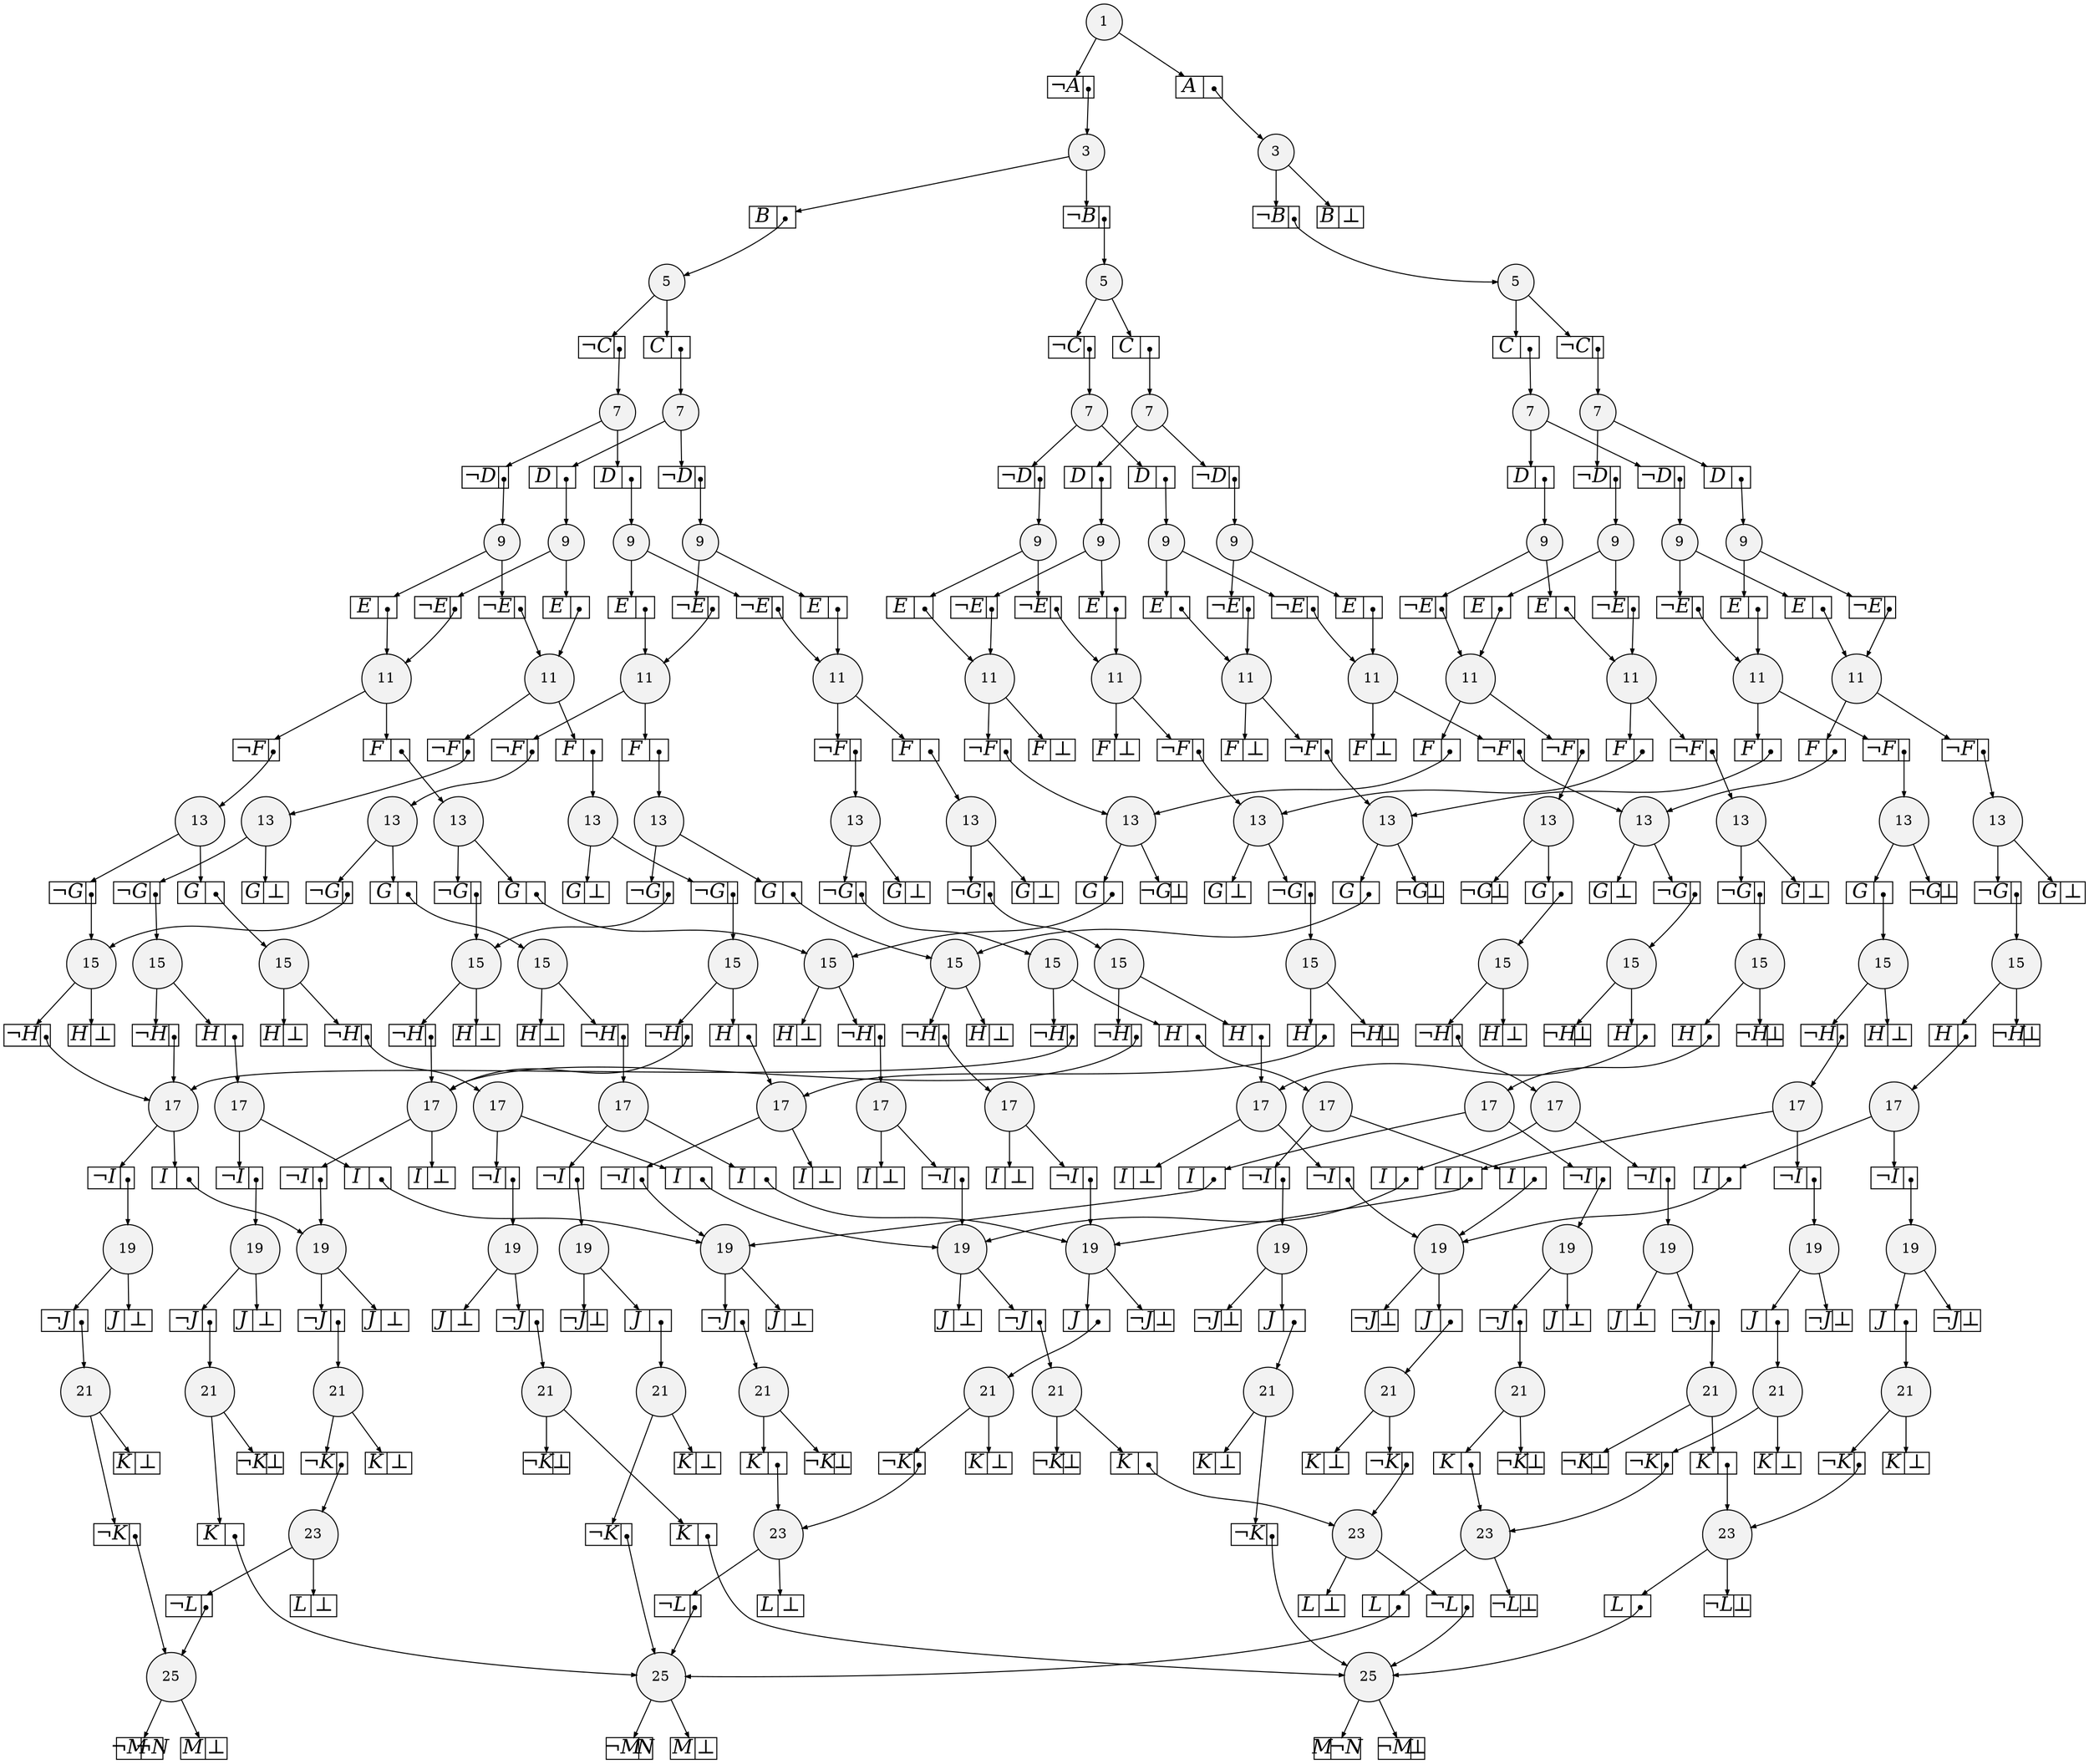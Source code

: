 
digraph sdd {

overlap=false

{rank=same; n960 n955 n987 }
{rank=same; n961 n956 n1145 n967 n972 }
{rank=same; n67368 n67379 n67356 n67345 n67350 n1148 n1146 n67361 n67373 n67384 n69984 n69936 n69995 n69947 }
{rank=same; n67369 n67380 n67357 n67346 n67351 n1149 n1147 n67362 n67374 n67385 n69985 n69937 n69996 n69948 }
{rank=same; n67370 n67381 n67358 n67347 n67352 n1150 n1153 n67363 n67375 n67386 n70044 n70040 n70035 n70031 }
{rank=same; n67371 n67382 n67359 n67348 n67412 n67410 n67364 n1151 n1154 n67403 n67401 n67387 n70045 n70041 n70036 n70032 }
{rank=same; n67372 n67383 n67360 n67349 n67413 n67411 n67408 n67407 n67404 n67402 n67399 n67398 n70046 n70042 n70037 n70033 }
{rank=same; n70012 n69960 n70014 n69962 n67414 n67409 n67405 n67400 n70047 n70043 n70038 n70034 }
{rank=same; n70027 n70026 n70024 n70023 n67418 n67417 n67415 n67406 n70051 n70050 n70048 n70039 }
{rank=same; n70028 n70025 n67419 n67416 n70052 n70049 }
{rank=same; n70029 n67420 n70053 }
{rank=same; n70056 n70054 }
{rank=same; n70057 }

n960 [label= "25",style=filled,fillcolor=gray95,shape=circle,height=.25,width=.25]; 
n960e0
      [label= "<L>&not;M|<R>N",
      shape=record,
      fontsize=20,
      fontname="Times-Italic",
      fillcolor=white,
      style=filled,
      fixedsize=true,
      height=.30, 
      width=.65];

n960->n960e0 [arrowsize=.50];
n960e1
      [label= "<L>M|<R>&#8869;",
      shape=record,
      fontsize=20,
      fontname="Times-Italic",
      fillcolor=white,
      style=filled,
      fixedsize=true,
      height=.30, 
      width=.65];

n960->n960e1 [arrowsize=.50];
n955 [label= "25",style=filled,fillcolor=gray95,shape=circle,height=.25,width=.25]; 
n955e0
      [label= "<L>M|<R>&not;N",
      shape=record,
      fontsize=20,
      fontname="Times-Italic",
      fillcolor=white,
      style=filled,
      fixedsize=true,
      height=.30, 
      width=.65];

n955->n955e0 [arrowsize=.50];
n955e1
      [label= "<L>&not;M|<R>&#8869;",
      shape=record,
      fontsize=20,
      fontname="Times-Italic",
      fillcolor=white,
      style=filled,
      fixedsize=true,
      height=.30, 
      width=.65];

n955->n955e1 [arrowsize=.50];
n987 [label= "25",style=filled,fillcolor=gray95,shape=circle,height=.25,width=.25]; 
n987e0
      [label= "<L>&not;M|<R>&not;N",
      shape=record,
      fontsize=20,
      fontname="Times-Italic",
      fillcolor=white,
      style=filled,
      fixedsize=true,
      height=.30, 
      width=.65];

n987->n987e0 [arrowsize=.50];
n987e1
      [label= "<L>M|<R>&#8869;",
      shape=record,
      fontsize=20,
      fontname="Times-Italic",
      fillcolor=white,
      style=filled,
      fixedsize=true,
      height=.30, 
      width=.65];

n987->n987e1 [arrowsize=.50];
n961 [label= "23",style=filled,fillcolor=gray95,shape=circle,height=.25,width=.25]; 
n961e0
      [label= "<L>&not;L|<R>",
      shape=record,
      fontsize=20,
      fontname="Times-Italic",
      fillcolor=white,
      style=filled,
      fixedsize=true,
      height=.30, 
      width=.65];

n961->n961e0 [arrowsize=.50];
n961e0:R:c->n960 [arrowsize=.50,tailclip=false,arrowtail=dot,dir=both];
n961e1
      [label= "<L>L|<R>&#8869;",
      shape=record,
      fontsize=20,
      fontname="Times-Italic",
      fillcolor=white,
      style=filled,
      fixedsize=true,
      height=.30, 
      width=.65];

n961->n961e1 [arrowsize=.50];
n956 [label= "23",style=filled,fillcolor=gray95,shape=circle,height=.25,width=.25]; 
n956e0
      [label= "<L>&not;L|<R>",
      shape=record,
      fontsize=20,
      fontname="Times-Italic",
      fillcolor=white,
      style=filled,
      fixedsize=true,
      height=.30, 
      width=.65];

n956->n956e0 [arrowsize=.50];
n956e0:R:c->n955 [arrowsize=.50,tailclip=false,arrowtail=dot,dir=both];
n956e1
      [label= "<L>L|<R>&#8869;",
      shape=record,
      fontsize=20,
      fontname="Times-Italic",
      fillcolor=white,
      style=filled,
      fixedsize=true,
      height=.30, 
      width=.65];

n956->n956e1 [arrowsize=.50];
n1145 [label= "23",style=filled,fillcolor=gray95,shape=circle,height=.25,width=.25]; 
n1145e0
      [label= "<L>&not;L|<R>",
      shape=record,
      fontsize=20,
      fontname="Times-Italic",
      fillcolor=white,
      style=filled,
      fixedsize=true,
      height=.30, 
      width=.65];

n1145->n1145e0 [arrowsize=.50];
n1145e0:R:c->n987 [arrowsize=.50,tailclip=false,arrowtail=dot,dir=both];
n1145e1
      [label= "<L>L|<R>&#8869;",
      shape=record,
      fontsize=20,
      fontname="Times-Italic",
      fillcolor=white,
      style=filled,
      fixedsize=true,
      height=.30, 
      width=.65];

n1145->n1145e1 [arrowsize=.50];
n967 [label= "23",style=filled,fillcolor=gray95,shape=circle,height=.25,width=.25]; 
n967e0
      [label= "<L>L|<R>",
      shape=record,
      fontsize=20,
      fontname="Times-Italic",
      fillcolor=white,
      style=filled,
      fixedsize=true,
      height=.30, 
      width=.65];

n967->n967e0 [arrowsize=.50];
n967e0:R:c->n955 [arrowsize=.50,tailclip=false,arrowtail=dot,dir=both];
n967e1
      [label= "<L>&not;L|<R>&#8869;",
      shape=record,
      fontsize=20,
      fontname="Times-Italic",
      fillcolor=white,
      style=filled,
      fixedsize=true,
      height=.30, 
      width=.65];

n967->n967e1 [arrowsize=.50];
n972 [label= "23",style=filled,fillcolor=gray95,shape=circle,height=.25,width=.25]; 
n972e0
      [label= "<L>L|<R>",
      shape=record,
      fontsize=20,
      fontname="Times-Italic",
      fillcolor=white,
      style=filled,
      fixedsize=true,
      height=.30, 
      width=.65];

n972->n972e0 [arrowsize=.50];
n972e0:R:c->n960 [arrowsize=.50,tailclip=false,arrowtail=dot,dir=both];
n972e1
      [label= "<L>&not;L|<R>&#8869;",
      shape=record,
      fontsize=20,
      fontname="Times-Italic",
      fillcolor=white,
      style=filled,
      fixedsize=true,
      height=.30, 
      width=.65];

n972->n972e1 [arrowsize=.50];
n67368 [label= "21",style=filled,fillcolor=gray95,shape=circle,height=.25,width=.25]; 
n67368e0
      [label= "<L>K|<R>",
      shape=record,
      fontsize=20,
      fontname="Times-Italic",
      fillcolor=white,
      style=filled,
      fixedsize=true,
      height=.30, 
      width=.65];

n67368->n67368e0 [arrowsize=.50];
n67368e0:R:c->n961 [arrowsize=.50,tailclip=false,arrowtail=dot,dir=both];
n67368e1
      [label= "<L>&not;K|<R>&#8869;",
      shape=record,
      fontsize=20,
      fontname="Times-Italic",
      fillcolor=white,
      style=filled,
      fixedsize=true,
      height=.30, 
      width=.65];

n67368->n67368e1 [arrowsize=.50];
n67379 [label= "21",style=filled,fillcolor=gray95,shape=circle,height=.25,width=.25]; 
n67379e0
      [label= "<L>K|<R>",
      shape=record,
      fontsize=20,
      fontname="Times-Italic",
      fillcolor=white,
      style=filled,
      fixedsize=true,
      height=.30, 
      width=.65];

n67379->n67379e0 [arrowsize=.50];
n67379e0:R:c->n956 [arrowsize=.50,tailclip=false,arrowtail=dot,dir=both];
n67379e1
      [label= "<L>&not;K|<R>&#8869;",
      shape=record,
      fontsize=20,
      fontname="Times-Italic",
      fillcolor=white,
      style=filled,
      fixedsize=true,
      height=.30, 
      width=.65];

n67379->n67379e1 [arrowsize=.50];
n67356 [label= "21",style=filled,fillcolor=gray95,shape=circle,height=.25,width=.25]; 
n67356e0
      [label= "<L>&not;K|<R>",
      shape=record,
      fontsize=20,
      fontname="Times-Italic",
      fillcolor=white,
      style=filled,
      fixedsize=true,
      height=.30, 
      width=.65];

n67356->n67356e0 [arrowsize=.50];
n67356e0:R:c->n961 [arrowsize=.50,tailclip=false,arrowtail=dot,dir=both];
n67356e1
      [label= "<L>K|<R>&#8869;",
      shape=record,
      fontsize=20,
      fontname="Times-Italic",
      fillcolor=white,
      style=filled,
      fixedsize=true,
      height=.30, 
      width=.65];

n67356->n67356e1 [arrowsize=.50];
n67345 [label= "21",style=filled,fillcolor=gray95,shape=circle,height=.25,width=.25]; 
n67345e0
      [label= "<L>&not;K|<R>",
      shape=record,
      fontsize=20,
      fontname="Times-Italic",
      fillcolor=white,
      style=filled,
      fixedsize=true,
      height=.30, 
      width=.65];

n67345->n67345e0 [arrowsize=.50];
n67345e0:R:c->n956 [arrowsize=.50,tailclip=false,arrowtail=dot,dir=both];
n67345e1
      [label= "<L>K|<R>&#8869;",
      shape=record,
      fontsize=20,
      fontname="Times-Italic",
      fillcolor=white,
      style=filled,
      fixedsize=true,
      height=.30, 
      width=.65];

n67345->n67345e1 [arrowsize=.50];
n67350 [label= "21",style=filled,fillcolor=gray95,shape=circle,height=.25,width=.25]; 
n67350e0
      [label= "<L>&not;K|<R>",
      shape=record,
      fontsize=20,
      fontname="Times-Italic",
      fillcolor=white,
      style=filled,
      fixedsize=true,
      height=.30, 
      width=.65];

n67350->n67350e0 [arrowsize=.50];
n67350e0:R:c->n955 [arrowsize=.50,tailclip=false,arrowtail=dot,dir=both];
n67350e1
      [label= "<L>K|<R>&#8869;",
      shape=record,
      fontsize=20,
      fontname="Times-Italic",
      fillcolor=white,
      style=filled,
      fixedsize=true,
      height=.30, 
      width=.65];

n67350->n67350e1 [arrowsize=.50];
n1148 [label= "21",style=filled,fillcolor=gray95,shape=circle,height=.25,width=.25]; 
n1148e0
      [label= "<L>&not;K|<R>",
      shape=record,
      fontsize=20,
      fontname="Times-Italic",
      fillcolor=white,
      style=filled,
      fixedsize=true,
      height=.30, 
      width=.65];

n1148->n1148e0 [arrowsize=.50];
n1148e0:R:c->n987 [arrowsize=.50,tailclip=false,arrowtail=dot,dir=both];
n1148e1
      [label= "<L>K|<R>&#8869;",
      shape=record,
      fontsize=20,
      fontname="Times-Italic",
      fillcolor=white,
      style=filled,
      fixedsize=true,
      height=.30, 
      width=.65];

n1148->n1148e1 [arrowsize=.50];
n1146 [label= "21",style=filled,fillcolor=gray95,shape=circle,height=.25,width=.25]; 
n1146e0
      [label= "<L>&not;K|<R>",
      shape=record,
      fontsize=20,
      fontname="Times-Italic",
      fillcolor=white,
      style=filled,
      fixedsize=true,
      height=.30, 
      width=.65];

n1146->n1146e0 [arrowsize=.50];
n1146e0:R:c->n1145 [arrowsize=.50,tailclip=false,arrowtail=dot,dir=both];
n1146e1
      [label= "<L>K|<R>&#8869;",
      shape=record,
      fontsize=20,
      fontname="Times-Italic",
      fillcolor=white,
      style=filled,
      fixedsize=true,
      height=.30, 
      width=.65];

n1146->n1146e1 [arrowsize=.50];
n67361 [label= "21",style=filled,fillcolor=gray95,shape=circle,height=.25,width=.25]; 
n67361e0
      [label= "<L>&not;K|<R>",
      shape=record,
      fontsize=20,
      fontname="Times-Italic",
      fillcolor=white,
      style=filled,
      fixedsize=true,
      height=.30, 
      width=.65];

n67361->n67361e0 [arrowsize=.50];
n67361e0:R:c->n960 [arrowsize=.50,tailclip=false,arrowtail=dot,dir=both];
n67361e1
      [label= "<L>K|<R>&#8869;",
      shape=record,
      fontsize=20,
      fontname="Times-Italic",
      fillcolor=white,
      style=filled,
      fixedsize=true,
      height=.30, 
      width=.65];

n67361->n67361e1 [arrowsize=.50];
n67373 [label= "21",style=filled,fillcolor=gray95,shape=circle,height=.25,width=.25]; 
n67373e0
      [label= "<L>K|<R>",
      shape=record,
      fontsize=20,
      fontname="Times-Italic",
      fillcolor=white,
      style=filled,
      fixedsize=true,
      height=.30, 
      width=.65];

n67373->n67373e0 [arrowsize=.50];
n67373e0:R:c->n960 [arrowsize=.50,tailclip=false,arrowtail=dot,dir=both];
n67373e1
      [label= "<L>&not;K|<R>&#8869;",
      shape=record,
      fontsize=20,
      fontname="Times-Italic",
      fillcolor=white,
      style=filled,
      fixedsize=true,
      height=.30, 
      width=.65];

n67373->n67373e1 [arrowsize=.50];
n67384 [label= "21",style=filled,fillcolor=gray95,shape=circle,height=.25,width=.25]; 
n67384e0
      [label= "<L>K|<R>",
      shape=record,
      fontsize=20,
      fontname="Times-Italic",
      fillcolor=white,
      style=filled,
      fixedsize=true,
      height=.30, 
      width=.65];

n67384->n67384e0 [arrowsize=.50];
n67384e0:R:c->n955 [arrowsize=.50,tailclip=false,arrowtail=dot,dir=both];
n67384e1
      [label= "<L>&not;K|<R>&#8869;",
      shape=record,
      fontsize=20,
      fontname="Times-Italic",
      fillcolor=white,
      style=filled,
      fixedsize=true,
      height=.30, 
      width=.65];

n67384->n67384e1 [arrowsize=.50];
n69984 [label= "21",style=filled,fillcolor=gray95,shape=circle,height=.25,width=.25]; 
n69984e0
      [label= "<L>K|<R>",
      shape=record,
      fontsize=20,
      fontname="Times-Italic",
      fillcolor=white,
      style=filled,
      fixedsize=true,
      height=.30, 
      width=.65];

n69984->n69984e0 [arrowsize=.50];
n69984e0:R:c->n967 [arrowsize=.50,tailclip=false,arrowtail=dot,dir=both];
n69984e1
      [label= "<L>&not;K|<R>&#8869;",
      shape=record,
      fontsize=20,
      fontname="Times-Italic",
      fillcolor=white,
      style=filled,
      fixedsize=true,
      height=.30, 
      width=.65];

n69984->n69984e1 [arrowsize=.50];
n69936 [label= "21",style=filled,fillcolor=gray95,shape=circle,height=.25,width=.25]; 
n69936e0
      [label= "<L>K|<R>",
      shape=record,
      fontsize=20,
      fontname="Times-Italic",
      fillcolor=white,
      style=filled,
      fixedsize=true,
      height=.30, 
      width=.65];

n69936->n69936e0 [arrowsize=.50];
n69936e0:R:c->n972 [arrowsize=.50,tailclip=false,arrowtail=dot,dir=both];
n69936e1
      [label= "<L>&not;K|<R>&#8869;",
      shape=record,
      fontsize=20,
      fontname="Times-Italic",
      fillcolor=white,
      style=filled,
      fixedsize=true,
      height=.30, 
      width=.65];

n69936->n69936e1 [arrowsize=.50];
n69995 [label= "21",style=filled,fillcolor=gray95,shape=circle,height=.25,width=.25]; 
n69995e0
      [label= "<L>&not;K|<R>",
      shape=record,
      fontsize=20,
      fontname="Times-Italic",
      fillcolor=white,
      style=filled,
      fixedsize=true,
      height=.30, 
      width=.65];

n69995->n69995e0 [arrowsize=.50];
n69995e0:R:c->n967 [arrowsize=.50,tailclip=false,arrowtail=dot,dir=both];
n69995e1
      [label= "<L>K|<R>&#8869;",
      shape=record,
      fontsize=20,
      fontname="Times-Italic",
      fillcolor=white,
      style=filled,
      fixedsize=true,
      height=.30, 
      width=.65];

n69995->n69995e1 [arrowsize=.50];
n69947 [label= "21",style=filled,fillcolor=gray95,shape=circle,height=.25,width=.25]; 
n69947e0
      [label= "<L>&not;K|<R>",
      shape=record,
      fontsize=20,
      fontname="Times-Italic",
      fillcolor=white,
      style=filled,
      fixedsize=true,
      height=.30, 
      width=.65];

n69947->n69947e0 [arrowsize=.50];
n69947e0:R:c->n972 [arrowsize=.50,tailclip=false,arrowtail=dot,dir=both];
n69947e1
      [label= "<L>K|<R>&#8869;",
      shape=record,
      fontsize=20,
      fontname="Times-Italic",
      fillcolor=white,
      style=filled,
      fixedsize=true,
      height=.30, 
      width=.65];

n69947->n69947e1 [arrowsize=.50];
n67369 [label= "19",style=filled,fillcolor=gray95,shape=circle,height=.25,width=.25]; 
n67369e0
      [label= "<L>&not;J|<R>",
      shape=record,
      fontsize=20,
      fontname="Times-Italic",
      fillcolor=white,
      style=filled,
      fixedsize=true,
      height=.30, 
      width=.65];

n67369->n67369e0 [arrowsize=.50];
n67369e0:R:c->n67368 [arrowsize=.50,tailclip=false,arrowtail=dot,dir=both];
n67369e1
      [label= "<L>J|<R>&#8869;",
      shape=record,
      fontsize=20,
      fontname="Times-Italic",
      fillcolor=white,
      style=filled,
      fixedsize=true,
      height=.30, 
      width=.65];

n67369->n67369e1 [arrowsize=.50];
n67380 [label= "19",style=filled,fillcolor=gray95,shape=circle,height=.25,width=.25]; 
n67380e0
      [label= "<L>&not;J|<R>",
      shape=record,
      fontsize=20,
      fontname="Times-Italic",
      fillcolor=white,
      style=filled,
      fixedsize=true,
      height=.30, 
      width=.65];

n67380->n67380e0 [arrowsize=.50];
n67380e0:R:c->n67379 [arrowsize=.50,tailclip=false,arrowtail=dot,dir=both];
n67380e1
      [label= "<L>J|<R>&#8869;",
      shape=record,
      fontsize=20,
      fontname="Times-Italic",
      fillcolor=white,
      style=filled,
      fixedsize=true,
      height=.30, 
      width=.65];

n67380->n67380e1 [arrowsize=.50];
n67357 [label= "19",style=filled,fillcolor=gray95,shape=circle,height=.25,width=.25]; 
n67357e0
      [label= "<L>J|<R>",
      shape=record,
      fontsize=20,
      fontname="Times-Italic",
      fillcolor=white,
      style=filled,
      fixedsize=true,
      height=.30, 
      width=.65];

n67357->n67357e0 [arrowsize=.50];
n67357e0:R:c->n67356 [arrowsize=.50,tailclip=false,arrowtail=dot,dir=both];
n67357e1
      [label= "<L>&not;J|<R>&#8869;",
      shape=record,
      fontsize=20,
      fontname="Times-Italic",
      fillcolor=white,
      style=filled,
      fixedsize=true,
      height=.30, 
      width=.65];

n67357->n67357e1 [arrowsize=.50];
n67346 [label= "19",style=filled,fillcolor=gray95,shape=circle,height=.25,width=.25]; 
n67346e0
      [label= "<L>J|<R>",
      shape=record,
      fontsize=20,
      fontname="Times-Italic",
      fillcolor=white,
      style=filled,
      fixedsize=true,
      height=.30, 
      width=.65];

n67346->n67346e0 [arrowsize=.50];
n67346e0:R:c->n67345 [arrowsize=.50,tailclip=false,arrowtail=dot,dir=both];
n67346e1
      [label= "<L>&not;J|<R>&#8869;",
      shape=record,
      fontsize=20,
      fontname="Times-Italic",
      fillcolor=white,
      style=filled,
      fixedsize=true,
      height=.30, 
      width=.65];

n67346->n67346e1 [arrowsize=.50];
n67351 [label= "19",style=filled,fillcolor=gray95,shape=circle,height=.25,width=.25]; 
n67351e0
      [label= "<L>J|<R>",
      shape=record,
      fontsize=20,
      fontname="Times-Italic",
      fillcolor=white,
      style=filled,
      fixedsize=true,
      height=.30, 
      width=.65];

n67351->n67351e0 [arrowsize=.50];
n67351e0:R:c->n67350 [arrowsize=.50,tailclip=false,arrowtail=dot,dir=both];
n67351e1
      [label= "<L>&not;J|<R>&#8869;",
      shape=record,
      fontsize=20,
      fontname="Times-Italic",
      fillcolor=white,
      style=filled,
      fixedsize=true,
      height=.30, 
      width=.65];

n67351->n67351e1 [arrowsize=.50];
n1149 [label= "19",style=filled,fillcolor=gray95,shape=circle,height=.25,width=.25]; 
n1149e0
      [label= "<L>&not;J|<R>",
      shape=record,
      fontsize=20,
      fontname="Times-Italic",
      fillcolor=white,
      style=filled,
      fixedsize=true,
      height=.30, 
      width=.65];

n1149->n1149e0 [arrowsize=.50];
n1149e0:R:c->n1148 [arrowsize=.50,tailclip=false,arrowtail=dot,dir=both];
n1149e1
      [label= "<L>J|<R>&#8869;",
      shape=record,
      fontsize=20,
      fontname="Times-Italic",
      fillcolor=white,
      style=filled,
      fixedsize=true,
      height=.30, 
      width=.65];

n1149->n1149e1 [arrowsize=.50];
n1147 [label= "19",style=filled,fillcolor=gray95,shape=circle,height=.25,width=.25]; 
n1147e0
      [label= "<L>&not;J|<R>",
      shape=record,
      fontsize=20,
      fontname="Times-Italic",
      fillcolor=white,
      style=filled,
      fixedsize=true,
      height=.30, 
      width=.65];

n1147->n1147e0 [arrowsize=.50];
n1147e0:R:c->n1146 [arrowsize=.50,tailclip=false,arrowtail=dot,dir=both];
n1147e1
      [label= "<L>J|<R>&#8869;",
      shape=record,
      fontsize=20,
      fontname="Times-Italic",
      fillcolor=white,
      style=filled,
      fixedsize=true,
      height=.30, 
      width=.65];

n1147->n1147e1 [arrowsize=.50];
n67362 [label= "19",style=filled,fillcolor=gray95,shape=circle,height=.25,width=.25]; 
n67362e0
      [label= "<L>J|<R>",
      shape=record,
      fontsize=20,
      fontname="Times-Italic",
      fillcolor=white,
      style=filled,
      fixedsize=true,
      height=.30, 
      width=.65];

n67362->n67362e0 [arrowsize=.50];
n67362e0:R:c->n67361 [arrowsize=.50,tailclip=false,arrowtail=dot,dir=both];
n67362e1
      [label= "<L>&not;J|<R>&#8869;",
      shape=record,
      fontsize=20,
      fontname="Times-Italic",
      fillcolor=white,
      style=filled,
      fixedsize=true,
      height=.30, 
      width=.65];

n67362->n67362e1 [arrowsize=.50];
n67374 [label= "19",style=filled,fillcolor=gray95,shape=circle,height=.25,width=.25]; 
n67374e0
      [label= "<L>&not;J|<R>",
      shape=record,
      fontsize=20,
      fontname="Times-Italic",
      fillcolor=white,
      style=filled,
      fixedsize=true,
      height=.30, 
      width=.65];

n67374->n67374e0 [arrowsize=.50];
n67374e0:R:c->n67373 [arrowsize=.50,tailclip=false,arrowtail=dot,dir=both];
n67374e1
      [label= "<L>J|<R>&#8869;",
      shape=record,
      fontsize=20,
      fontname="Times-Italic",
      fillcolor=white,
      style=filled,
      fixedsize=true,
      height=.30, 
      width=.65];

n67374->n67374e1 [arrowsize=.50];
n67385 [label= "19",style=filled,fillcolor=gray95,shape=circle,height=.25,width=.25]; 
n67385e0
      [label= "<L>&not;J|<R>",
      shape=record,
      fontsize=20,
      fontname="Times-Italic",
      fillcolor=white,
      style=filled,
      fixedsize=true,
      height=.30, 
      width=.65];

n67385->n67385e0 [arrowsize=.50];
n67385e0:R:c->n67384 [arrowsize=.50,tailclip=false,arrowtail=dot,dir=both];
n67385e1
      [label= "<L>J|<R>&#8869;",
      shape=record,
      fontsize=20,
      fontname="Times-Italic",
      fillcolor=white,
      style=filled,
      fixedsize=true,
      height=.30, 
      width=.65];

n67385->n67385e1 [arrowsize=.50];
n69985 [label= "19",style=filled,fillcolor=gray95,shape=circle,height=.25,width=.25]; 
n69985e0
      [label= "<L>&not;J|<R>",
      shape=record,
      fontsize=20,
      fontname="Times-Italic",
      fillcolor=white,
      style=filled,
      fixedsize=true,
      height=.30, 
      width=.65];

n69985->n69985e0 [arrowsize=.50];
n69985e0:R:c->n69984 [arrowsize=.50,tailclip=false,arrowtail=dot,dir=both];
n69985e1
      [label= "<L>J|<R>&#8869;",
      shape=record,
      fontsize=20,
      fontname="Times-Italic",
      fillcolor=white,
      style=filled,
      fixedsize=true,
      height=.30, 
      width=.65];

n69985->n69985e1 [arrowsize=.50];
n69937 [label= "19",style=filled,fillcolor=gray95,shape=circle,height=.25,width=.25]; 
n69937e0
      [label= "<L>&not;J|<R>",
      shape=record,
      fontsize=20,
      fontname="Times-Italic",
      fillcolor=white,
      style=filled,
      fixedsize=true,
      height=.30, 
      width=.65];

n69937->n69937e0 [arrowsize=.50];
n69937e0:R:c->n69936 [arrowsize=.50,tailclip=false,arrowtail=dot,dir=both];
n69937e1
      [label= "<L>J|<R>&#8869;",
      shape=record,
      fontsize=20,
      fontname="Times-Italic",
      fillcolor=white,
      style=filled,
      fixedsize=true,
      height=.30, 
      width=.65];

n69937->n69937e1 [arrowsize=.50];
n69996 [label= "19",style=filled,fillcolor=gray95,shape=circle,height=.25,width=.25]; 
n69996e0
      [label= "<L>J|<R>",
      shape=record,
      fontsize=20,
      fontname="Times-Italic",
      fillcolor=white,
      style=filled,
      fixedsize=true,
      height=.30, 
      width=.65];

n69996->n69996e0 [arrowsize=.50];
n69996e0:R:c->n69995 [arrowsize=.50,tailclip=false,arrowtail=dot,dir=both];
n69996e1
      [label= "<L>&not;J|<R>&#8869;",
      shape=record,
      fontsize=20,
      fontname="Times-Italic",
      fillcolor=white,
      style=filled,
      fixedsize=true,
      height=.30, 
      width=.65];

n69996->n69996e1 [arrowsize=.50];
n69948 [label= "19",style=filled,fillcolor=gray95,shape=circle,height=.25,width=.25]; 
n69948e0
      [label= "<L>J|<R>",
      shape=record,
      fontsize=20,
      fontname="Times-Italic",
      fillcolor=white,
      style=filled,
      fixedsize=true,
      height=.30, 
      width=.65];

n69948->n69948e0 [arrowsize=.50];
n69948e0:R:c->n69947 [arrowsize=.50,tailclip=false,arrowtail=dot,dir=both];
n69948e1
      [label= "<L>&not;J|<R>&#8869;",
      shape=record,
      fontsize=20,
      fontname="Times-Italic",
      fillcolor=white,
      style=filled,
      fixedsize=true,
      height=.30, 
      width=.65];

n69948->n69948e1 [arrowsize=.50];
n67370 [label= "17",style=filled,fillcolor=gray95,shape=circle,height=.25,width=.25]; 
n67370e0
      [label= "<L>&not;I|<R>",
      shape=record,
      fontsize=20,
      fontname="Times-Italic",
      fillcolor=white,
      style=filled,
      fixedsize=true,
      height=.30, 
      width=.65];

n67370->n67370e0 [arrowsize=.50];
n67370e0:R:c->n67369 [arrowsize=.50,tailclip=false,arrowtail=dot,dir=both];
n67370e1
      [label= "<L>I|<R>&#8869;",
      shape=record,
      fontsize=20,
      fontname="Times-Italic",
      fillcolor=white,
      style=filled,
      fixedsize=true,
      height=.30, 
      width=.65];

n67370->n67370e1 [arrowsize=.50];
n67381 [label= "17",style=filled,fillcolor=gray95,shape=circle,height=.25,width=.25]; 
n67381e0
      [label= "<L>&not;I|<R>",
      shape=record,
      fontsize=20,
      fontname="Times-Italic",
      fillcolor=white,
      style=filled,
      fixedsize=true,
      height=.30, 
      width=.65];

n67381->n67381e0 [arrowsize=.50];
n67381e0:R:c->n67380 [arrowsize=.50,tailclip=false,arrowtail=dot,dir=both];
n67381e1
      [label= "<L>I|<R>&#8869;",
      shape=record,
      fontsize=20,
      fontname="Times-Italic",
      fillcolor=white,
      style=filled,
      fixedsize=true,
      height=.30, 
      width=.65];

n67381->n67381e1 [arrowsize=.50];
n67358 [label= "17",style=filled,fillcolor=gray95,shape=circle,height=.25,width=.25]; 
n67358e0
      [label= "<L>&not;I|<R>",
      shape=record,
      fontsize=20,
      fontname="Times-Italic",
      fillcolor=white,
      style=filled,
      fixedsize=true,
      height=.30, 
      width=.65];

n67358->n67358e0 [arrowsize=.50];
n67358e0:R:c->n67357 [arrowsize=.50,tailclip=false,arrowtail=dot,dir=both];
n67358e1
      [label= "<L>I|<R>&#8869;",
      shape=record,
      fontsize=20,
      fontname="Times-Italic",
      fillcolor=white,
      style=filled,
      fixedsize=true,
      height=.30, 
      width=.65];

n67358->n67358e1 [arrowsize=.50];
n67347 [label= "17",style=filled,fillcolor=gray95,shape=circle,height=.25,width=.25]; 
n67347e0
      [label= "<L>&not;I|<R>",
      shape=record,
      fontsize=20,
      fontname="Times-Italic",
      fillcolor=white,
      style=filled,
      fixedsize=true,
      height=.30, 
      width=.65];

n67347->n67347e0 [arrowsize=.50];
n67347e0:R:c->n67346 [arrowsize=.50,tailclip=false,arrowtail=dot,dir=both];
n67347e1
      [label= "<L>I|<R>&#8869;",
      shape=record,
      fontsize=20,
      fontname="Times-Italic",
      fillcolor=white,
      style=filled,
      fixedsize=true,
      height=.30, 
      width=.65];

n67347->n67347e1 [arrowsize=.50];
n67352 [label= "17",style=filled,fillcolor=gray95,shape=circle,height=.25,width=.25]; 
n67352e0
      [label= "<L>&not;I|<R>",
      shape=record,
      fontsize=20,
      fontname="Times-Italic",
      fillcolor=white,
      style=filled,
      fixedsize=true,
      height=.30, 
      width=.65];

n67352->n67352e0 [arrowsize=.50];
n67352e0:R:c->n67351 [arrowsize=.50,tailclip=false,arrowtail=dot,dir=both];
n67352e1
      [label= "<L>I|<R>",
      shape=record,
      fontsize=20,
      fontname="Times-Italic",
      fillcolor=white,
      style=filled,
      fixedsize=true,
      height=.30, 
      width=.65];

n67352->n67352e1 [arrowsize=.50];
n67352e1:R:c->n67346 [arrowsize=.50,tailclip=false,arrowtail=dot,dir=both];
n1150 [label= "17",style=filled,fillcolor=gray95,shape=circle,height=.25,width=.25]; 
n1150e0
      [label= "<L>&not;I|<R>",
      shape=record,
      fontsize=20,
      fontname="Times-Italic",
      fillcolor=white,
      style=filled,
      fixedsize=true,
      height=.30, 
      width=.65];

n1150->n1150e0 [arrowsize=.50];
n1150e0:R:c->n1149 [arrowsize=.50,tailclip=false,arrowtail=dot,dir=both];
n1150e1
      [label= "<L>I|<R>",
      shape=record,
      fontsize=20,
      fontname="Times-Italic",
      fillcolor=white,
      style=filled,
      fixedsize=true,
      height=.30, 
      width=.65];

n1150->n1150e1 [arrowsize=.50];
n1150e1:R:c->n1147 [arrowsize=.50,tailclip=false,arrowtail=dot,dir=both];
n1153 [label= "17",style=filled,fillcolor=gray95,shape=circle,height=.25,width=.25]; 
n1153e0
      [label= "<L>&not;I|<R>",
      shape=record,
      fontsize=20,
      fontname="Times-Italic",
      fillcolor=white,
      style=filled,
      fixedsize=true,
      height=.30, 
      width=.65];

n1153->n1153e0 [arrowsize=.50];
n1153e0:R:c->n1147 [arrowsize=.50,tailclip=false,arrowtail=dot,dir=both];
n1153e1
      [label= "<L>I|<R>&#8869;",
      shape=record,
      fontsize=20,
      fontname="Times-Italic",
      fillcolor=white,
      style=filled,
      fixedsize=true,
      height=.30, 
      width=.65];

n1153->n1153e1 [arrowsize=.50];
n67363 [label= "17",style=filled,fillcolor=gray95,shape=circle,height=.25,width=.25]; 
n67363e0
      [label= "<L>&not;I|<R>",
      shape=record,
      fontsize=20,
      fontname="Times-Italic",
      fillcolor=white,
      style=filled,
      fixedsize=true,
      height=.30, 
      width=.65];

n67363->n67363e0 [arrowsize=.50];
n67363e0:R:c->n67362 [arrowsize=.50,tailclip=false,arrowtail=dot,dir=both];
n67363e1
      [label= "<L>I|<R>",
      shape=record,
      fontsize=20,
      fontname="Times-Italic",
      fillcolor=white,
      style=filled,
      fixedsize=true,
      height=.30, 
      width=.65];

n67363->n67363e1 [arrowsize=.50];
n67363e1:R:c->n67357 [arrowsize=.50,tailclip=false,arrowtail=dot,dir=both];
n67375 [label= "17",style=filled,fillcolor=gray95,shape=circle,height=.25,width=.25]; 
n67375e0
      [label= "<L>&not;I|<R>",
      shape=record,
      fontsize=20,
      fontname="Times-Italic",
      fillcolor=white,
      style=filled,
      fixedsize=true,
      height=.30, 
      width=.65];

n67375->n67375e0 [arrowsize=.50];
n67375e0:R:c->n67374 [arrowsize=.50,tailclip=false,arrowtail=dot,dir=both];
n67375e1
      [label= "<L>I|<R>",
      shape=record,
      fontsize=20,
      fontname="Times-Italic",
      fillcolor=white,
      style=filled,
      fixedsize=true,
      height=.30, 
      width=.65];

n67375->n67375e1 [arrowsize=.50];
n67375e1:R:c->n67369 [arrowsize=.50,tailclip=false,arrowtail=dot,dir=both];
n67386 [label= "17",style=filled,fillcolor=gray95,shape=circle,height=.25,width=.25]; 
n67386e0
      [label= "<L>&not;I|<R>",
      shape=record,
      fontsize=20,
      fontname="Times-Italic",
      fillcolor=white,
      style=filled,
      fixedsize=true,
      height=.30, 
      width=.65];

n67386->n67386e0 [arrowsize=.50];
n67386e0:R:c->n67385 [arrowsize=.50,tailclip=false,arrowtail=dot,dir=both];
n67386e1
      [label= "<L>I|<R>",
      shape=record,
      fontsize=20,
      fontname="Times-Italic",
      fillcolor=white,
      style=filled,
      fixedsize=true,
      height=.30, 
      width=.65];

n67386->n67386e1 [arrowsize=.50];
n67386e1:R:c->n67380 [arrowsize=.50,tailclip=false,arrowtail=dot,dir=both];
n70044 [label= "17",style=filled,fillcolor=gray95,shape=circle,height=.25,width=.25]; 
n70044e0
      [label= "<L>&not;I|<R>",
      shape=record,
      fontsize=20,
      fontname="Times-Italic",
      fillcolor=white,
      style=filled,
      fixedsize=true,
      height=.30, 
      width=.65];

n70044->n70044e0 [arrowsize=.50];
n70044e0:R:c->n69985 [arrowsize=.50,tailclip=false,arrowtail=dot,dir=both];
n70044e1
      [label= "<L>I|<R>",
      shape=record,
      fontsize=20,
      fontname="Times-Italic",
      fillcolor=white,
      style=filled,
      fixedsize=true,
      height=.30, 
      width=.65];

n70044->n70044e1 [arrowsize=.50];
n70044e1:R:c->n67380 [arrowsize=.50,tailclip=false,arrowtail=dot,dir=both];
n70040 [label= "17",style=filled,fillcolor=gray95,shape=circle,height=.25,width=.25]; 
n70040e0
      [label= "<L>&not;I|<R>",
      shape=record,
      fontsize=20,
      fontname="Times-Italic",
      fillcolor=white,
      style=filled,
      fixedsize=true,
      height=.30, 
      width=.65];

n70040->n70040e0 [arrowsize=.50];
n70040e0:R:c->n69937 [arrowsize=.50,tailclip=false,arrowtail=dot,dir=both];
n70040e1
      [label= "<L>I|<R>",
      shape=record,
      fontsize=20,
      fontname="Times-Italic",
      fillcolor=white,
      style=filled,
      fixedsize=true,
      height=.30, 
      width=.65];

n70040->n70040e1 [arrowsize=.50];
n70040e1:R:c->n67369 [arrowsize=.50,tailclip=false,arrowtail=dot,dir=both];
n70035 [label= "17",style=filled,fillcolor=gray95,shape=circle,height=.25,width=.25]; 
n70035e0
      [label= "<L>&not;I|<R>",
      shape=record,
      fontsize=20,
      fontname="Times-Italic",
      fillcolor=white,
      style=filled,
      fixedsize=true,
      height=.30, 
      width=.65];

n70035->n70035e0 [arrowsize=.50];
n70035e0:R:c->n69996 [arrowsize=.50,tailclip=false,arrowtail=dot,dir=both];
n70035e1
      [label= "<L>I|<R>",
      shape=record,
      fontsize=20,
      fontname="Times-Italic",
      fillcolor=white,
      style=filled,
      fixedsize=true,
      height=.30, 
      width=.65];

n70035->n70035e1 [arrowsize=.50];
n70035e1:R:c->n67346 [arrowsize=.50,tailclip=false,arrowtail=dot,dir=both];
n70031 [label= "17",style=filled,fillcolor=gray95,shape=circle,height=.25,width=.25]; 
n70031e0
      [label= "<L>&not;I|<R>",
      shape=record,
      fontsize=20,
      fontname="Times-Italic",
      fillcolor=white,
      style=filled,
      fixedsize=true,
      height=.30, 
      width=.65];

n70031->n70031e0 [arrowsize=.50];
n70031e0:R:c->n69948 [arrowsize=.50,tailclip=false,arrowtail=dot,dir=both];
n70031e1
      [label= "<L>I|<R>",
      shape=record,
      fontsize=20,
      fontname="Times-Italic",
      fillcolor=white,
      style=filled,
      fixedsize=true,
      height=.30, 
      width=.65];

n70031->n70031e1 [arrowsize=.50];
n70031e1:R:c->n67357 [arrowsize=.50,tailclip=false,arrowtail=dot,dir=both];
n67371 [label= "15",style=filled,fillcolor=gray95,shape=circle,height=.25,width=.25]; 
n67371e0
      [label= "<L>H|<R>",
      shape=record,
      fontsize=20,
      fontname="Times-Italic",
      fillcolor=white,
      style=filled,
      fixedsize=true,
      height=.30, 
      width=.65];

n67371->n67371e0 [arrowsize=.50];
n67371e0:R:c->n67370 [arrowsize=.50,tailclip=false,arrowtail=dot,dir=both];
n67371e1
      [label= "<L>&not;H|<R>&#8869;",
      shape=record,
      fontsize=20,
      fontname="Times-Italic",
      fillcolor=white,
      style=filled,
      fixedsize=true,
      height=.30, 
      width=.65];

n67371->n67371e1 [arrowsize=.50];
n67382 [label= "15",style=filled,fillcolor=gray95,shape=circle,height=.25,width=.25]; 
n67382e0
      [label= "<L>&not;H|<R>",
      shape=record,
      fontsize=20,
      fontname="Times-Italic",
      fillcolor=white,
      style=filled,
      fixedsize=true,
      height=.30, 
      width=.65];

n67382->n67382e0 [arrowsize=.50];
n67382e0:R:c->n67381 [arrowsize=.50,tailclip=false,arrowtail=dot,dir=both];
n67382e1
      [label= "<L>H|<R>&#8869;",
      shape=record,
      fontsize=20,
      fontname="Times-Italic",
      fillcolor=white,
      style=filled,
      fixedsize=true,
      height=.30, 
      width=.65];

n67382->n67382e1 [arrowsize=.50];
n67359 [label= "15",style=filled,fillcolor=gray95,shape=circle,height=.25,width=.25]; 
n67359e0
      [label= "<L>&not;H|<R>",
      shape=record,
      fontsize=20,
      fontname="Times-Italic",
      fillcolor=white,
      style=filled,
      fixedsize=true,
      height=.30, 
      width=.65];

n67359->n67359e0 [arrowsize=.50];
n67359e0:R:c->n67358 [arrowsize=.50,tailclip=false,arrowtail=dot,dir=both];
n67359e1
      [label= "<L>H|<R>&#8869;",
      shape=record,
      fontsize=20,
      fontname="Times-Italic",
      fillcolor=white,
      style=filled,
      fixedsize=true,
      height=.30, 
      width=.65];

n67359->n67359e1 [arrowsize=.50];
n67348 [label= "15",style=filled,fillcolor=gray95,shape=circle,height=.25,width=.25]; 
n67348e0
      [label= "<L>H|<R>",
      shape=record,
      fontsize=20,
      fontname="Times-Italic",
      fillcolor=white,
      style=filled,
      fixedsize=true,
      height=.30, 
      width=.65];

n67348->n67348e0 [arrowsize=.50];
n67348e0:R:c->n67347 [arrowsize=.50,tailclip=false,arrowtail=dot,dir=both];
n67348e1
      [label= "<L>&not;H|<R>&#8869;",
      shape=record,
      fontsize=20,
      fontname="Times-Italic",
      fillcolor=white,
      style=filled,
      fixedsize=true,
      height=.30, 
      width=.65];

n67348->n67348e1 [arrowsize=.50];
n67412 [label= "15",style=filled,fillcolor=gray95,shape=circle,height=.25,width=.25]; 
n67412e0
      [label= "<L>H|<R>",
      shape=record,
      fontsize=20,
      fontname="Times-Italic",
      fillcolor=white,
      style=filled,
      fixedsize=true,
      height=.30, 
      width=.65];

n67412->n67412e0 [arrowsize=.50];
n67412e0:R:c->n67352 [arrowsize=.50,tailclip=false,arrowtail=dot,dir=both];
n67412e1
      [label= "<L>&not;H|<R>",
      shape=record,
      fontsize=20,
      fontname="Times-Italic",
      fillcolor=white,
      style=filled,
      fixedsize=true,
      height=.30, 
      width=.65];

n67412->n67412e1 [arrowsize=.50];
n67412e1:R:c->n1150 [arrowsize=.50,tailclip=false,arrowtail=dot,dir=both];
n67410 [label= "15",style=filled,fillcolor=gray95,shape=circle,height=.25,width=.25]; 
n67410e0
      [label= "<L>H|<R>",
      shape=record,
      fontsize=20,
      fontname="Times-Italic",
      fillcolor=white,
      style=filled,
      fixedsize=true,
      height=.30, 
      width=.65];

n67410->n67410e0 [arrowsize=.50];
n67410e0:R:c->n67347 [arrowsize=.50,tailclip=false,arrowtail=dot,dir=both];
n67410e1
      [label= "<L>&not;H|<R>",
      shape=record,
      fontsize=20,
      fontname="Times-Italic",
      fillcolor=white,
      style=filled,
      fixedsize=true,
      height=.30, 
      width=.65];

n67410->n67410e1 [arrowsize=.50];
n67410e1:R:c->n1153 [arrowsize=.50,tailclip=false,arrowtail=dot,dir=both];
n67364 [label= "15",style=filled,fillcolor=gray95,shape=circle,height=.25,width=.25]; 
n67364e0
      [label= "<L>&not;H|<R>",
      shape=record,
      fontsize=20,
      fontname="Times-Italic",
      fillcolor=white,
      style=filled,
      fixedsize=true,
      height=.30, 
      width=.65];

n67364->n67364e0 [arrowsize=.50];
n67364e0:R:c->n67363 [arrowsize=.50,tailclip=false,arrowtail=dot,dir=both];
n67364e1
      [label= "<L>H|<R>&#8869;",
      shape=record,
      fontsize=20,
      fontname="Times-Italic",
      fillcolor=white,
      style=filled,
      fixedsize=true,
      height=.30, 
      width=.65];

n67364->n67364e1 [arrowsize=.50];
n1151 [label= "15",style=filled,fillcolor=gray95,shape=circle,height=.25,width=.25]; 
n1151e0
      [label= "<L>&not;H|<R>",
      shape=record,
      fontsize=20,
      fontname="Times-Italic",
      fillcolor=white,
      style=filled,
      fixedsize=true,
      height=.30, 
      width=.65];

n1151->n1151e0 [arrowsize=.50];
n1151e0:R:c->n1150 [arrowsize=.50,tailclip=false,arrowtail=dot,dir=both];
n1151e1
      [label= "<L>H|<R>&#8869;",
      shape=record,
      fontsize=20,
      fontname="Times-Italic",
      fillcolor=white,
      style=filled,
      fixedsize=true,
      height=.30, 
      width=.65];

n1151->n1151e1 [arrowsize=.50];
n1154 [label= "15",style=filled,fillcolor=gray95,shape=circle,height=.25,width=.25]; 
n1154e0
      [label= "<L>&not;H|<R>",
      shape=record,
      fontsize=20,
      fontname="Times-Italic",
      fillcolor=white,
      style=filled,
      fixedsize=true,
      height=.30, 
      width=.65];

n1154->n1154e0 [arrowsize=.50];
n1154e0:R:c->n1153 [arrowsize=.50,tailclip=false,arrowtail=dot,dir=both];
n1154e1
      [label= "<L>H|<R>&#8869;",
      shape=record,
      fontsize=20,
      fontname="Times-Italic",
      fillcolor=white,
      style=filled,
      fixedsize=true,
      height=.30, 
      width=.65];

n1154->n1154e1 [arrowsize=.50];
n67403 [label= "15",style=filled,fillcolor=gray95,shape=circle,height=.25,width=.25]; 
n67403e0
      [label= "<L>H|<R>",
      shape=record,
      fontsize=20,
      fontname="Times-Italic",
      fillcolor=white,
      style=filled,
      fixedsize=true,
      height=.30, 
      width=.65];

n67403->n67403e0 [arrowsize=.50];
n67403e0:R:c->n67375 [arrowsize=.50,tailclip=false,arrowtail=dot,dir=both];
n67403e1
      [label= "<L>&not;H|<R>",
      shape=record,
      fontsize=20,
      fontname="Times-Italic",
      fillcolor=white,
      style=filled,
      fixedsize=true,
      height=.30, 
      width=.65];

n67403->n67403e1 [arrowsize=.50];
n67403e1:R:c->n1150 [arrowsize=.50,tailclip=false,arrowtail=dot,dir=both];
n67401 [label= "15",style=filled,fillcolor=gray95,shape=circle,height=.25,width=.25]; 
n67401e0
      [label= "<L>H|<R>",
      shape=record,
      fontsize=20,
      fontname="Times-Italic",
      fillcolor=white,
      style=filled,
      fixedsize=true,
      height=.30, 
      width=.65];

n67401->n67401e0 [arrowsize=.50];
n67401e0:R:c->n67370 [arrowsize=.50,tailclip=false,arrowtail=dot,dir=both];
n67401e1
      [label= "<L>&not;H|<R>",
      shape=record,
      fontsize=20,
      fontname="Times-Italic",
      fillcolor=white,
      style=filled,
      fixedsize=true,
      height=.30, 
      width=.65];

n67401->n67401e1 [arrowsize=.50];
n67401e1:R:c->n1153 [arrowsize=.50,tailclip=false,arrowtail=dot,dir=both];
n67387 [label= "15",style=filled,fillcolor=gray95,shape=circle,height=.25,width=.25]; 
n67387e0
      [label= "<L>&not;H|<R>",
      shape=record,
      fontsize=20,
      fontname="Times-Italic",
      fillcolor=white,
      style=filled,
      fixedsize=true,
      height=.30, 
      width=.65];

n67387->n67387e0 [arrowsize=.50];
n67387e0:R:c->n67386 [arrowsize=.50,tailclip=false,arrowtail=dot,dir=both];
n67387e1
      [label= "<L>H|<R>&#8869;",
      shape=record,
      fontsize=20,
      fontname="Times-Italic",
      fillcolor=white,
      style=filled,
      fixedsize=true,
      height=.30, 
      width=.65];

n67387->n67387e1 [arrowsize=.50];
n70045 [label= "15",style=filled,fillcolor=gray95,shape=circle,height=.25,width=.25]; 
n70045e0
      [label= "<L>&not;H|<R>",
      shape=record,
      fontsize=20,
      fontname="Times-Italic",
      fillcolor=white,
      style=filled,
      fixedsize=true,
      height=.30, 
      width=.65];

n70045->n70045e0 [arrowsize=.50];
n70045e0:R:c->n70044 [arrowsize=.50,tailclip=false,arrowtail=dot,dir=both];
n70045e1
      [label= "<L>H|<R>&#8869;",
      shape=record,
      fontsize=20,
      fontname="Times-Italic",
      fillcolor=white,
      style=filled,
      fixedsize=true,
      height=.30, 
      width=.65];

n70045->n70045e1 [arrowsize=.50];
n70041 [label= "15",style=filled,fillcolor=gray95,shape=circle,height=.25,width=.25]; 
n70041e0
      [label= "<L>H|<R>",
      shape=record,
      fontsize=20,
      fontname="Times-Italic",
      fillcolor=white,
      style=filled,
      fixedsize=true,
      height=.30, 
      width=.65];

n70041->n70041e0 [arrowsize=.50];
n70041e0:R:c->n70040 [arrowsize=.50,tailclip=false,arrowtail=dot,dir=both];
n70041e1
      [label= "<L>&not;H|<R>&#8869;",
      shape=record,
      fontsize=20,
      fontname="Times-Italic",
      fillcolor=white,
      style=filled,
      fixedsize=true,
      height=.30, 
      width=.65];

n70041->n70041e1 [arrowsize=.50];
n70036 [label= "15",style=filled,fillcolor=gray95,shape=circle,height=.25,width=.25]; 
n70036e0
      [label= "<L>H|<R>",
      shape=record,
      fontsize=20,
      fontname="Times-Italic",
      fillcolor=white,
      style=filled,
      fixedsize=true,
      height=.30, 
      width=.65];

n70036->n70036e0 [arrowsize=.50];
n70036e0:R:c->n70035 [arrowsize=.50,tailclip=false,arrowtail=dot,dir=both];
n70036e1
      [label= "<L>&not;H|<R>&#8869;",
      shape=record,
      fontsize=20,
      fontname="Times-Italic",
      fillcolor=white,
      style=filled,
      fixedsize=true,
      height=.30, 
      width=.65];

n70036->n70036e1 [arrowsize=.50];
n70032 [label= "15",style=filled,fillcolor=gray95,shape=circle,height=.25,width=.25]; 
n70032e0
      [label= "<L>&not;H|<R>",
      shape=record,
      fontsize=20,
      fontname="Times-Italic",
      fillcolor=white,
      style=filled,
      fixedsize=true,
      height=.30, 
      width=.65];

n70032->n70032e0 [arrowsize=.50];
n70032e0:R:c->n70031 [arrowsize=.50,tailclip=false,arrowtail=dot,dir=both];
n70032e1
      [label= "<L>H|<R>&#8869;",
      shape=record,
      fontsize=20,
      fontname="Times-Italic",
      fillcolor=white,
      style=filled,
      fixedsize=true,
      height=.30, 
      width=.65];

n70032->n70032e1 [arrowsize=.50];
n67372 [label= "13",style=filled,fillcolor=gray95,shape=circle,height=.25,width=.25]; 
n67372e0
      [label= "<L>&not;G|<R>",
      shape=record,
      fontsize=20,
      fontname="Times-Italic",
      fillcolor=white,
      style=filled,
      fixedsize=true,
      height=.30, 
      width=.65];

n67372->n67372e0 [arrowsize=.50];
n67372e0:R:c->n67371 [arrowsize=.50,tailclip=false,arrowtail=dot,dir=both];
n67372e1
      [label= "<L>G|<R>&#8869;",
      shape=record,
      fontsize=20,
      fontname="Times-Italic",
      fillcolor=white,
      style=filled,
      fixedsize=true,
      height=.30, 
      width=.65];

n67372->n67372e1 [arrowsize=.50];
n67383 [label= "13",style=filled,fillcolor=gray95,shape=circle,height=.25,width=.25]; 
n67383e0
      [label= "<L>G|<R>",
      shape=record,
      fontsize=20,
      fontname="Times-Italic",
      fillcolor=white,
      style=filled,
      fixedsize=true,
      height=.30, 
      width=.65];

n67383->n67383e0 [arrowsize=.50];
n67383e0:R:c->n67382 [arrowsize=.50,tailclip=false,arrowtail=dot,dir=both];
n67383e1
      [label= "<L>&not;G|<R>&#8869;",
      shape=record,
      fontsize=20,
      fontname="Times-Italic",
      fillcolor=white,
      style=filled,
      fixedsize=true,
      height=.30, 
      width=.65];

n67383->n67383e1 [arrowsize=.50];
n67360 [label= "13",style=filled,fillcolor=gray95,shape=circle,height=.25,width=.25]; 
n67360e0
      [label= "<L>G|<R>",
      shape=record,
      fontsize=20,
      fontname="Times-Italic",
      fillcolor=white,
      style=filled,
      fixedsize=true,
      height=.30, 
      width=.65];

n67360->n67360e0 [arrowsize=.50];
n67360e0:R:c->n67359 [arrowsize=.50,tailclip=false,arrowtail=dot,dir=both];
n67360e1
      [label= "<L>&not;G|<R>&#8869;",
      shape=record,
      fontsize=20,
      fontname="Times-Italic",
      fillcolor=white,
      style=filled,
      fixedsize=true,
      height=.30, 
      width=.65];

n67360->n67360e1 [arrowsize=.50];
n67349 [label= "13",style=filled,fillcolor=gray95,shape=circle,height=.25,width=.25]; 
n67349e0
      [label= "<L>&not;G|<R>",
      shape=record,
      fontsize=20,
      fontname="Times-Italic",
      fillcolor=white,
      style=filled,
      fixedsize=true,
      height=.30, 
      width=.65];

n67349->n67349e0 [arrowsize=.50];
n67349e0:R:c->n67348 [arrowsize=.50,tailclip=false,arrowtail=dot,dir=both];
n67349e1
      [label= "<L>G|<R>&#8869;",
      shape=record,
      fontsize=20,
      fontname="Times-Italic",
      fillcolor=white,
      style=filled,
      fixedsize=true,
      height=.30, 
      width=.65];

n67349->n67349e1 [arrowsize=.50];
n67413 [label= "13",style=filled,fillcolor=gray95,shape=circle,height=.25,width=.25]; 
n67413e0
      [label= "<L>&not;G|<R>",
      shape=record,
      fontsize=20,
      fontname="Times-Italic",
      fillcolor=white,
      style=filled,
      fixedsize=true,
      height=.30, 
      width=.65];

n67413->n67413e0 [arrowsize=.50];
n67413e0:R:c->n67412 [arrowsize=.50,tailclip=false,arrowtail=dot,dir=both];
n67413e1
      [label= "<L>G|<R>&#8869;",
      shape=record,
      fontsize=20,
      fontname="Times-Italic",
      fillcolor=white,
      style=filled,
      fixedsize=true,
      height=.30, 
      width=.65];

n67413->n67413e1 [arrowsize=.50];
n67411 [label= "13",style=filled,fillcolor=gray95,shape=circle,height=.25,width=.25]; 
n67411e0
      [label= "<L>&not;G|<R>",
      shape=record,
      fontsize=20,
      fontname="Times-Italic",
      fillcolor=white,
      style=filled,
      fixedsize=true,
      height=.30, 
      width=.65];

n67411->n67411e0 [arrowsize=.50];
n67411e0:R:c->n67410 [arrowsize=.50,tailclip=false,arrowtail=dot,dir=both];
n67411e1
      [label= "<L>G|<R>&#8869;",
      shape=record,
      fontsize=20,
      fontname="Times-Italic",
      fillcolor=white,
      style=filled,
      fixedsize=true,
      height=.30, 
      width=.65];

n67411->n67411e1 [arrowsize=.50];
n67408 [label= "13",style=filled,fillcolor=gray95,shape=circle,height=.25,width=.25]; 
n67408e0
      [label= "<L>G|<R>",
      shape=record,
      fontsize=20,
      fontname="Times-Italic",
      fillcolor=white,
      style=filled,
      fixedsize=true,
      height=.30, 
      width=.65];

n67408->n67408e0 [arrowsize=.50];
n67408e0:R:c->n67364 [arrowsize=.50,tailclip=false,arrowtail=dot,dir=both];
n67408e1
      [label= "<L>&not;G|<R>",
      shape=record,
      fontsize=20,
      fontname="Times-Italic",
      fillcolor=white,
      style=filled,
      fixedsize=true,
      height=.30, 
      width=.65];

n67408->n67408e1 [arrowsize=.50];
n67408e1:R:c->n1151 [arrowsize=.50,tailclip=false,arrowtail=dot,dir=both];
n67407 [label= "13",style=filled,fillcolor=gray95,shape=circle,height=.25,width=.25]; 
n67407e0
      [label= "<L>G|<R>",
      shape=record,
      fontsize=20,
      fontname="Times-Italic",
      fillcolor=white,
      style=filled,
      fixedsize=true,
      height=.30, 
      width=.65];

n67407->n67407e0 [arrowsize=.50];
n67407e0:R:c->n67359 [arrowsize=.50,tailclip=false,arrowtail=dot,dir=both];
n67407e1
      [label= "<L>&not;G|<R>",
      shape=record,
      fontsize=20,
      fontname="Times-Italic",
      fillcolor=white,
      style=filled,
      fixedsize=true,
      height=.30, 
      width=.65];

n67407->n67407e1 [arrowsize=.50];
n67407e1:R:c->n1154 [arrowsize=.50,tailclip=false,arrowtail=dot,dir=both];
n67404 [label= "13",style=filled,fillcolor=gray95,shape=circle,height=.25,width=.25]; 
n67404e0
      [label= "<L>&not;G|<R>",
      shape=record,
      fontsize=20,
      fontname="Times-Italic",
      fillcolor=white,
      style=filled,
      fixedsize=true,
      height=.30, 
      width=.65];

n67404->n67404e0 [arrowsize=.50];
n67404e0:R:c->n67403 [arrowsize=.50,tailclip=false,arrowtail=dot,dir=both];
n67404e1
      [label= "<L>G|<R>&#8869;",
      shape=record,
      fontsize=20,
      fontname="Times-Italic",
      fillcolor=white,
      style=filled,
      fixedsize=true,
      height=.30, 
      width=.65];

n67404->n67404e1 [arrowsize=.50];
n67402 [label= "13",style=filled,fillcolor=gray95,shape=circle,height=.25,width=.25]; 
n67402e0
      [label= "<L>&not;G|<R>",
      shape=record,
      fontsize=20,
      fontname="Times-Italic",
      fillcolor=white,
      style=filled,
      fixedsize=true,
      height=.30, 
      width=.65];

n67402->n67402e0 [arrowsize=.50];
n67402e0:R:c->n67401 [arrowsize=.50,tailclip=false,arrowtail=dot,dir=both];
n67402e1
      [label= "<L>G|<R>&#8869;",
      shape=record,
      fontsize=20,
      fontname="Times-Italic",
      fillcolor=white,
      style=filled,
      fixedsize=true,
      height=.30, 
      width=.65];

n67402->n67402e1 [arrowsize=.50];
n67399 [label= "13",style=filled,fillcolor=gray95,shape=circle,height=.25,width=.25]; 
n67399e0
      [label= "<L>G|<R>",
      shape=record,
      fontsize=20,
      fontname="Times-Italic",
      fillcolor=white,
      style=filled,
      fixedsize=true,
      height=.30, 
      width=.65];

n67399->n67399e0 [arrowsize=.50];
n67399e0:R:c->n67387 [arrowsize=.50,tailclip=false,arrowtail=dot,dir=both];
n67399e1
      [label= "<L>&not;G|<R>",
      shape=record,
      fontsize=20,
      fontname="Times-Italic",
      fillcolor=white,
      style=filled,
      fixedsize=true,
      height=.30, 
      width=.65];

n67399->n67399e1 [arrowsize=.50];
n67399e1:R:c->n1151 [arrowsize=.50,tailclip=false,arrowtail=dot,dir=both];
n67398 [label= "13",style=filled,fillcolor=gray95,shape=circle,height=.25,width=.25]; 
n67398e0
      [label= "<L>G|<R>",
      shape=record,
      fontsize=20,
      fontname="Times-Italic",
      fillcolor=white,
      style=filled,
      fixedsize=true,
      height=.30, 
      width=.65];

n67398->n67398e0 [arrowsize=.50];
n67398e0:R:c->n67382 [arrowsize=.50,tailclip=false,arrowtail=dot,dir=both];
n67398e1
      [label= "<L>&not;G|<R>",
      shape=record,
      fontsize=20,
      fontname="Times-Italic",
      fillcolor=white,
      style=filled,
      fixedsize=true,
      height=.30, 
      width=.65];

n67398->n67398e1 [arrowsize=.50];
n67398e1:R:c->n1154 [arrowsize=.50,tailclip=false,arrowtail=dot,dir=both];
n70046 [label= "13",style=filled,fillcolor=gray95,shape=circle,height=.25,width=.25]; 
n70046e0
      [label= "<L>G|<R>",
      shape=record,
      fontsize=20,
      fontname="Times-Italic",
      fillcolor=white,
      style=filled,
      fixedsize=true,
      height=.30, 
      width=.65];

n70046->n70046e0 [arrowsize=.50];
n70046e0:R:c->n70045 [arrowsize=.50,tailclip=false,arrowtail=dot,dir=both];
n70046e1
      [label= "<L>&not;G|<R>&#8869;",
      shape=record,
      fontsize=20,
      fontname="Times-Italic",
      fillcolor=white,
      style=filled,
      fixedsize=true,
      height=.30, 
      width=.65];

n70046->n70046e1 [arrowsize=.50];
n70042 [label= "13",style=filled,fillcolor=gray95,shape=circle,height=.25,width=.25]; 
n70042e0
      [label= "<L>&not;G|<R>",
      shape=record,
      fontsize=20,
      fontname="Times-Italic",
      fillcolor=white,
      style=filled,
      fixedsize=true,
      height=.30, 
      width=.65];

n70042->n70042e0 [arrowsize=.50];
n70042e0:R:c->n70041 [arrowsize=.50,tailclip=false,arrowtail=dot,dir=both];
n70042e1
      [label= "<L>G|<R>&#8869;",
      shape=record,
      fontsize=20,
      fontname="Times-Italic",
      fillcolor=white,
      style=filled,
      fixedsize=true,
      height=.30, 
      width=.65];

n70042->n70042e1 [arrowsize=.50];
n70037 [label= "13",style=filled,fillcolor=gray95,shape=circle,height=.25,width=.25]; 
n70037e0
      [label= "<L>&not;G|<R>",
      shape=record,
      fontsize=20,
      fontname="Times-Italic",
      fillcolor=white,
      style=filled,
      fixedsize=true,
      height=.30, 
      width=.65];

n70037->n70037e0 [arrowsize=.50];
n70037e0:R:c->n70036 [arrowsize=.50,tailclip=false,arrowtail=dot,dir=both];
n70037e1
      [label= "<L>G|<R>&#8869;",
      shape=record,
      fontsize=20,
      fontname="Times-Italic",
      fillcolor=white,
      style=filled,
      fixedsize=true,
      height=.30, 
      width=.65];

n70037->n70037e1 [arrowsize=.50];
n70033 [label= "13",style=filled,fillcolor=gray95,shape=circle,height=.25,width=.25]; 
n70033e0
      [label= "<L>G|<R>",
      shape=record,
      fontsize=20,
      fontname="Times-Italic",
      fillcolor=white,
      style=filled,
      fixedsize=true,
      height=.30, 
      width=.65];

n70033->n70033e0 [arrowsize=.50];
n70033e0:R:c->n70032 [arrowsize=.50,tailclip=false,arrowtail=dot,dir=both];
n70033e1
      [label= "<L>&not;G|<R>&#8869;",
      shape=record,
      fontsize=20,
      fontname="Times-Italic",
      fillcolor=white,
      style=filled,
      fixedsize=true,
      height=.30, 
      width=.65];

n70033->n70033e1 [arrowsize=.50];
n70012 [label= "11",style=filled,fillcolor=gray95,shape=circle,height=.25,width=.25]; 
n70012e0
      [label= "<L>&not;F|<R>",
      shape=record,
      fontsize=20,
      fontname="Times-Italic",
      fillcolor=white,
      style=filled,
      fixedsize=true,
      height=.30, 
      width=.65];

n70012->n70012e0 [arrowsize=.50];
n70012e0:R:c->n67372 [arrowsize=.50,tailclip=false,arrowtail=dot,dir=both];
n70012e1
      [label= "<L>F|<R>&#8869;",
      shape=record,
      fontsize=20,
      fontname="Times-Italic",
      fillcolor=white,
      style=filled,
      fixedsize=true,
      height=.30, 
      width=.65];

n70012->n70012e1 [arrowsize=.50];
n69960 [label= "11",style=filled,fillcolor=gray95,shape=circle,height=.25,width=.25]; 
n69960e0
      [label= "<L>&not;F|<R>",
      shape=record,
      fontsize=20,
      fontname="Times-Italic",
      fillcolor=white,
      style=filled,
      fixedsize=true,
      height=.30, 
      width=.65];

n69960->n69960e0 [arrowsize=.50];
n69960e0:R:c->n67383 [arrowsize=.50,tailclip=false,arrowtail=dot,dir=both];
n69960e1
      [label= "<L>F|<R>&#8869;",
      shape=record,
      fontsize=20,
      fontname="Times-Italic",
      fillcolor=white,
      style=filled,
      fixedsize=true,
      height=.30, 
      width=.65];

n69960->n69960e1 [arrowsize=.50];
n70014 [label= "11",style=filled,fillcolor=gray95,shape=circle,height=.25,width=.25]; 
n70014e0
      [label= "<L>&not;F|<R>",
      shape=record,
      fontsize=20,
      fontname="Times-Italic",
      fillcolor=white,
      style=filled,
      fixedsize=true,
      height=.30, 
      width=.65];

n70014->n70014e0 [arrowsize=.50];
n70014e0:R:c->n67360 [arrowsize=.50,tailclip=false,arrowtail=dot,dir=both];
n70014e1
      [label= "<L>F|<R>&#8869;",
      shape=record,
      fontsize=20,
      fontname="Times-Italic",
      fillcolor=white,
      style=filled,
      fixedsize=true,
      height=.30, 
      width=.65];

n70014->n70014e1 [arrowsize=.50];
n69962 [label= "11",style=filled,fillcolor=gray95,shape=circle,height=.25,width=.25]; 
n69962e0
      [label= "<L>&not;F|<R>",
      shape=record,
      fontsize=20,
      fontname="Times-Italic",
      fillcolor=white,
      style=filled,
      fixedsize=true,
      height=.30, 
      width=.65];

n69962->n69962e0 [arrowsize=.50];
n69962e0:R:c->n67349 [arrowsize=.50,tailclip=false,arrowtail=dot,dir=both];
n69962e1
      [label= "<L>F|<R>&#8869;",
      shape=record,
      fontsize=20,
      fontname="Times-Italic",
      fillcolor=white,
      style=filled,
      fixedsize=true,
      height=.30, 
      width=.65];

n69962->n69962e1 [arrowsize=.50];
n67414 [label= "11",style=filled,fillcolor=gray95,shape=circle,height=.25,width=.25]; 
n67414e0
      [label= "<L>&not;F|<R>",
      shape=record,
      fontsize=20,
      fontname="Times-Italic",
      fillcolor=white,
      style=filled,
      fixedsize=true,
      height=.30, 
      width=.65];

n67414->n67414e0 [arrowsize=.50];
n67414e0:R:c->n67413 [arrowsize=.50,tailclip=false,arrowtail=dot,dir=both];
n67414e1
      [label= "<L>F|<R>",
      shape=record,
      fontsize=20,
      fontname="Times-Italic",
      fillcolor=white,
      style=filled,
      fixedsize=true,
      height=.30, 
      width=.65];

n67414->n67414e1 [arrowsize=.50];
n67414e1:R:c->n67411 [arrowsize=.50,tailclip=false,arrowtail=dot,dir=both];
n67409 [label= "11",style=filled,fillcolor=gray95,shape=circle,height=.25,width=.25]; 
n67409e0
      [label= "<L>&not;F|<R>",
      shape=record,
      fontsize=20,
      fontname="Times-Italic",
      fillcolor=white,
      style=filled,
      fixedsize=true,
      height=.30, 
      width=.65];

n67409->n67409e0 [arrowsize=.50];
n67409e0:R:c->n67408 [arrowsize=.50,tailclip=false,arrowtail=dot,dir=both];
n67409e1
      [label= "<L>F|<R>",
      shape=record,
      fontsize=20,
      fontname="Times-Italic",
      fillcolor=white,
      style=filled,
      fixedsize=true,
      height=.30, 
      width=.65];

n67409->n67409e1 [arrowsize=.50];
n67409e1:R:c->n67407 [arrowsize=.50,tailclip=false,arrowtail=dot,dir=both];
n67405 [label= "11",style=filled,fillcolor=gray95,shape=circle,height=.25,width=.25]; 
n67405e0
      [label= "<L>&not;F|<R>",
      shape=record,
      fontsize=20,
      fontname="Times-Italic",
      fillcolor=white,
      style=filled,
      fixedsize=true,
      height=.30, 
      width=.65];

n67405->n67405e0 [arrowsize=.50];
n67405e0:R:c->n67404 [arrowsize=.50,tailclip=false,arrowtail=dot,dir=both];
n67405e1
      [label= "<L>F|<R>",
      shape=record,
      fontsize=20,
      fontname="Times-Italic",
      fillcolor=white,
      style=filled,
      fixedsize=true,
      height=.30, 
      width=.65];

n67405->n67405e1 [arrowsize=.50];
n67405e1:R:c->n67402 [arrowsize=.50,tailclip=false,arrowtail=dot,dir=both];
n67400 [label= "11",style=filled,fillcolor=gray95,shape=circle,height=.25,width=.25]; 
n67400e0
      [label= "<L>&not;F|<R>",
      shape=record,
      fontsize=20,
      fontname="Times-Italic",
      fillcolor=white,
      style=filled,
      fixedsize=true,
      height=.30, 
      width=.65];

n67400->n67400e0 [arrowsize=.50];
n67400e0:R:c->n67399 [arrowsize=.50,tailclip=false,arrowtail=dot,dir=both];
n67400e1
      [label= "<L>F|<R>",
      shape=record,
      fontsize=20,
      fontname="Times-Italic",
      fillcolor=white,
      style=filled,
      fixedsize=true,
      height=.30, 
      width=.65];

n67400->n67400e1 [arrowsize=.50];
n67400e1:R:c->n67398 [arrowsize=.50,tailclip=false,arrowtail=dot,dir=both];
n70047 [label= "11",style=filled,fillcolor=gray95,shape=circle,height=.25,width=.25]; 
n70047e0
      [label= "<L>&not;F|<R>",
      shape=record,
      fontsize=20,
      fontname="Times-Italic",
      fillcolor=white,
      style=filled,
      fixedsize=true,
      height=.30, 
      width=.65];

n70047->n70047e0 [arrowsize=.50];
n70047e0:R:c->n70046 [arrowsize=.50,tailclip=false,arrowtail=dot,dir=both];
n70047e1
      [label= "<L>F|<R>",
      shape=record,
      fontsize=20,
      fontname="Times-Italic",
      fillcolor=white,
      style=filled,
      fixedsize=true,
      height=.30, 
      width=.65];

n70047->n70047e1 [arrowsize=.50];
n70047e1:R:c->n67383 [arrowsize=.50,tailclip=false,arrowtail=dot,dir=both];
n70043 [label= "11",style=filled,fillcolor=gray95,shape=circle,height=.25,width=.25]; 
n70043e0
      [label= "<L>&not;F|<R>",
      shape=record,
      fontsize=20,
      fontname="Times-Italic",
      fillcolor=white,
      style=filled,
      fixedsize=true,
      height=.30, 
      width=.65];

n70043->n70043e0 [arrowsize=.50];
n70043e0:R:c->n70042 [arrowsize=.50,tailclip=false,arrowtail=dot,dir=both];
n70043e1
      [label= "<L>F|<R>",
      shape=record,
      fontsize=20,
      fontname="Times-Italic",
      fillcolor=white,
      style=filled,
      fixedsize=true,
      height=.30, 
      width=.65];

n70043->n70043e1 [arrowsize=.50];
n70043e1:R:c->n67372 [arrowsize=.50,tailclip=false,arrowtail=dot,dir=both];
n70038 [label= "11",style=filled,fillcolor=gray95,shape=circle,height=.25,width=.25]; 
n70038e0
      [label= "<L>&not;F|<R>",
      shape=record,
      fontsize=20,
      fontname="Times-Italic",
      fillcolor=white,
      style=filled,
      fixedsize=true,
      height=.30, 
      width=.65];

n70038->n70038e0 [arrowsize=.50];
n70038e0:R:c->n70037 [arrowsize=.50,tailclip=false,arrowtail=dot,dir=both];
n70038e1
      [label= "<L>F|<R>",
      shape=record,
      fontsize=20,
      fontname="Times-Italic",
      fillcolor=white,
      style=filled,
      fixedsize=true,
      height=.30, 
      width=.65];

n70038->n70038e1 [arrowsize=.50];
n70038e1:R:c->n67349 [arrowsize=.50,tailclip=false,arrowtail=dot,dir=both];
n70034 [label= "11",style=filled,fillcolor=gray95,shape=circle,height=.25,width=.25]; 
n70034e0
      [label= "<L>&not;F|<R>",
      shape=record,
      fontsize=20,
      fontname="Times-Italic",
      fillcolor=white,
      style=filled,
      fixedsize=true,
      height=.30, 
      width=.65];

n70034->n70034e0 [arrowsize=.50];
n70034e0:R:c->n70033 [arrowsize=.50,tailclip=false,arrowtail=dot,dir=both];
n70034e1
      [label= "<L>F|<R>",
      shape=record,
      fontsize=20,
      fontname="Times-Italic",
      fillcolor=white,
      style=filled,
      fixedsize=true,
      height=.30, 
      width=.65];

n70034->n70034e1 [arrowsize=.50];
n70034e1:R:c->n67360 [arrowsize=.50,tailclip=false,arrowtail=dot,dir=both];
n70027 [label= "9",style=filled,fillcolor=gray95,shape=circle,height=.25,width=.25]; 
n70027e0
      [label= "<L>&not;E|<R>",
      shape=record,
      fontsize=20,
      fontname="Times-Italic",
      fillcolor=white,
      style=filled,
      fixedsize=true,
      height=.30, 
      width=.65];

n70027->n70027e0 [arrowsize=.50];
n70027e0:R:c->n70012 [arrowsize=.50,tailclip=false,arrowtail=dot,dir=both];
n70027e1
      [label= "<L>E|<R>",
      shape=record,
      fontsize=20,
      fontname="Times-Italic",
      fillcolor=white,
      style=filled,
      fixedsize=true,
      height=.30, 
      width=.65];

n70027->n70027e1 [arrowsize=.50];
n70027e1:R:c->n69960 [arrowsize=.50,tailclip=false,arrowtail=dot,dir=both];
n70026 [label= "9",style=filled,fillcolor=gray95,shape=circle,height=.25,width=.25]; 
n70026e0
      [label= "<L>E|<R>",
      shape=record,
      fontsize=20,
      fontname="Times-Italic",
      fillcolor=white,
      style=filled,
      fixedsize=true,
      height=.30, 
      width=.65];

n70026->n70026e0 [arrowsize=.50];
n70026e0:R:c->n70014 [arrowsize=.50,tailclip=false,arrowtail=dot,dir=both];
n70026e1
      [label= "<L>&not;E|<R>",
      shape=record,
      fontsize=20,
      fontname="Times-Italic",
      fillcolor=white,
      style=filled,
      fixedsize=true,
      height=.30, 
      width=.65];

n70026->n70026e1 [arrowsize=.50];
n70026e1:R:c->n69962 [arrowsize=.50,tailclip=false,arrowtail=dot,dir=both];
n70024 [label= "9",style=filled,fillcolor=gray95,shape=circle,height=.25,width=.25]; 
n70024e0
      [label= "<L>E|<R>",
      shape=record,
      fontsize=20,
      fontname="Times-Italic",
      fillcolor=white,
      style=filled,
      fixedsize=true,
      height=.30, 
      width=.65];

n70024->n70024e0 [arrowsize=.50];
n70024e0:R:c->n70012 [arrowsize=.50,tailclip=false,arrowtail=dot,dir=both];
n70024e1
      [label= "<L>&not;E|<R>",
      shape=record,
      fontsize=20,
      fontname="Times-Italic",
      fillcolor=white,
      style=filled,
      fixedsize=true,
      height=.30, 
      width=.65];

n70024->n70024e1 [arrowsize=.50];
n70024e1:R:c->n69960 [arrowsize=.50,tailclip=false,arrowtail=dot,dir=both];
n70023 [label= "9",style=filled,fillcolor=gray95,shape=circle,height=.25,width=.25]; 
n70023e0
      [label= "<L>&not;E|<R>",
      shape=record,
      fontsize=20,
      fontname="Times-Italic",
      fillcolor=white,
      style=filled,
      fixedsize=true,
      height=.30, 
      width=.65];

n70023->n70023e0 [arrowsize=.50];
n70023e0:R:c->n70014 [arrowsize=.50,tailclip=false,arrowtail=dot,dir=both];
n70023e1
      [label= "<L>E|<R>",
      shape=record,
      fontsize=20,
      fontname="Times-Italic",
      fillcolor=white,
      style=filled,
      fixedsize=true,
      height=.30, 
      width=.65];

n70023->n70023e1 [arrowsize=.50];
n70023e1:R:c->n69962 [arrowsize=.50,tailclip=false,arrowtail=dot,dir=both];
n67418 [label= "9",style=filled,fillcolor=gray95,shape=circle,height=.25,width=.25]; 
n67418e0
      [label= "<L>&not;E|<R>",
      shape=record,
      fontsize=20,
      fontname="Times-Italic",
      fillcolor=white,
      style=filled,
      fixedsize=true,
      height=.30, 
      width=.65];

n67418->n67418e0 [arrowsize=.50];
n67418e0:R:c->n67414 [arrowsize=.50,tailclip=false,arrowtail=dot,dir=both];
n67418e1
      [label= "<L>E|<R>",
      shape=record,
      fontsize=20,
      fontname="Times-Italic",
      fillcolor=white,
      style=filled,
      fixedsize=true,
      height=.30, 
      width=.65];

n67418->n67418e1 [arrowsize=.50];
n67418e1:R:c->n67409 [arrowsize=.50,tailclip=false,arrowtail=dot,dir=both];
n67417 [label= "9",style=filled,fillcolor=gray95,shape=circle,height=.25,width=.25]; 
n67417e0
      [label= "<L>&not;E|<R>",
      shape=record,
      fontsize=20,
      fontname="Times-Italic",
      fillcolor=white,
      style=filled,
      fixedsize=true,
      height=.30, 
      width=.65];

n67417->n67417e0 [arrowsize=.50];
n67417e0:R:c->n67405 [arrowsize=.50,tailclip=false,arrowtail=dot,dir=both];
n67417e1
      [label= "<L>E|<R>",
      shape=record,
      fontsize=20,
      fontname="Times-Italic",
      fillcolor=white,
      style=filled,
      fixedsize=true,
      height=.30, 
      width=.65];

n67417->n67417e1 [arrowsize=.50];
n67417e1:R:c->n67400 [arrowsize=.50,tailclip=false,arrowtail=dot,dir=both];
n67415 [label= "9",style=filled,fillcolor=gray95,shape=circle,height=.25,width=.25]; 
n67415e0
      [label= "<L>E|<R>",
      shape=record,
      fontsize=20,
      fontname="Times-Italic",
      fillcolor=white,
      style=filled,
      fixedsize=true,
      height=.30, 
      width=.65];

n67415->n67415e0 [arrowsize=.50];
n67415e0:R:c->n67414 [arrowsize=.50,tailclip=false,arrowtail=dot,dir=both];
n67415e1
      [label= "<L>&not;E|<R>",
      shape=record,
      fontsize=20,
      fontname="Times-Italic",
      fillcolor=white,
      style=filled,
      fixedsize=true,
      height=.30, 
      width=.65];

n67415->n67415e1 [arrowsize=.50];
n67415e1:R:c->n67409 [arrowsize=.50,tailclip=false,arrowtail=dot,dir=both];
n67406 [label= "9",style=filled,fillcolor=gray95,shape=circle,height=.25,width=.25]; 
n67406e0
      [label= "<L>E|<R>",
      shape=record,
      fontsize=20,
      fontname="Times-Italic",
      fillcolor=white,
      style=filled,
      fixedsize=true,
      height=.30, 
      width=.65];

n67406->n67406e0 [arrowsize=.50];
n67406e0:R:c->n67405 [arrowsize=.50,tailclip=false,arrowtail=dot,dir=both];
n67406e1
      [label= "<L>&not;E|<R>",
      shape=record,
      fontsize=20,
      fontname="Times-Italic",
      fillcolor=white,
      style=filled,
      fixedsize=true,
      height=.30, 
      width=.65];

n67406->n67406e1 [arrowsize=.50];
n67406e1:R:c->n67400 [arrowsize=.50,tailclip=false,arrowtail=dot,dir=both];
n70051 [label= "9",style=filled,fillcolor=gray95,shape=circle,height=.25,width=.25]; 
n70051e0
      [label= "<L>&not;E|<R>",
      shape=record,
      fontsize=20,
      fontname="Times-Italic",
      fillcolor=white,
      style=filled,
      fixedsize=true,
      height=.30, 
      width=.65];

n70051->n70051e0 [arrowsize=.50];
n70051e0:R:c->n70047 [arrowsize=.50,tailclip=false,arrowtail=dot,dir=both];
n70051e1
      [label= "<L>E|<R>",
      shape=record,
      fontsize=20,
      fontname="Times-Italic",
      fillcolor=white,
      style=filled,
      fixedsize=true,
      height=.30, 
      width=.65];

n70051->n70051e1 [arrowsize=.50];
n70051e1:R:c->n70043 [arrowsize=.50,tailclip=false,arrowtail=dot,dir=both];
n70050 [label= "9",style=filled,fillcolor=gray95,shape=circle,height=.25,width=.25]; 
n70050e0
      [label= "<L>E|<R>",
      shape=record,
      fontsize=20,
      fontname="Times-Italic",
      fillcolor=white,
      style=filled,
      fixedsize=true,
      height=.30, 
      width=.65];

n70050->n70050e0 [arrowsize=.50];
n70050e0:R:c->n70038 [arrowsize=.50,tailclip=false,arrowtail=dot,dir=both];
n70050e1
      [label= "<L>&not;E|<R>",
      shape=record,
      fontsize=20,
      fontname="Times-Italic",
      fillcolor=white,
      style=filled,
      fixedsize=true,
      height=.30, 
      width=.65];

n70050->n70050e1 [arrowsize=.50];
n70050e1:R:c->n70034 [arrowsize=.50,tailclip=false,arrowtail=dot,dir=both];
n70048 [label= "9",style=filled,fillcolor=gray95,shape=circle,height=.25,width=.25]; 
n70048e0
      [label= "<L>E|<R>",
      shape=record,
      fontsize=20,
      fontname="Times-Italic",
      fillcolor=white,
      style=filled,
      fixedsize=true,
      height=.30, 
      width=.65];

n70048->n70048e0 [arrowsize=.50];
n70048e0:R:c->n70047 [arrowsize=.50,tailclip=false,arrowtail=dot,dir=both];
n70048e1
      [label= "<L>&not;E|<R>",
      shape=record,
      fontsize=20,
      fontname="Times-Italic",
      fillcolor=white,
      style=filled,
      fixedsize=true,
      height=.30, 
      width=.65];

n70048->n70048e1 [arrowsize=.50];
n70048e1:R:c->n70043 [arrowsize=.50,tailclip=false,arrowtail=dot,dir=both];
n70039 [label= "9",style=filled,fillcolor=gray95,shape=circle,height=.25,width=.25]; 
n70039e0
      [label= "<L>&not;E|<R>",
      shape=record,
      fontsize=20,
      fontname="Times-Italic",
      fillcolor=white,
      style=filled,
      fixedsize=true,
      height=.30, 
      width=.65];

n70039->n70039e0 [arrowsize=.50];
n70039e0:R:c->n70038 [arrowsize=.50,tailclip=false,arrowtail=dot,dir=both];
n70039e1
      [label= "<L>E|<R>",
      shape=record,
      fontsize=20,
      fontname="Times-Italic",
      fillcolor=white,
      style=filled,
      fixedsize=true,
      height=.30, 
      width=.65];

n70039->n70039e1 [arrowsize=.50];
n70039e1:R:c->n70034 [arrowsize=.50,tailclip=false,arrowtail=dot,dir=both];
n70028 [label= "7",style=filled,fillcolor=gray95,shape=circle,height=.25,width=.25]; 
n70028e0
      [label= "<L>&not;D|<R>",
      shape=record,
      fontsize=20,
      fontname="Times-Italic",
      fillcolor=white,
      style=filled,
      fixedsize=true,
      height=.30, 
      width=.65];

n70028->n70028e0 [arrowsize=.50];
n70028e0:R:c->n70027 [arrowsize=.50,tailclip=false,arrowtail=dot,dir=both];
n70028e1
      [label= "<L>D|<R>",
      shape=record,
      fontsize=20,
      fontname="Times-Italic",
      fillcolor=white,
      style=filled,
      fixedsize=true,
      height=.30, 
      width=.65];

n70028->n70028e1 [arrowsize=.50];
n70028e1:R:c->n70026 [arrowsize=.50,tailclip=false,arrowtail=dot,dir=both];
n70025 [label= "7",style=filled,fillcolor=gray95,shape=circle,height=.25,width=.25]; 
n70025e0
      [label= "<L>D|<R>",
      shape=record,
      fontsize=20,
      fontname="Times-Italic",
      fillcolor=white,
      style=filled,
      fixedsize=true,
      height=.30, 
      width=.65];

n70025->n70025e0 [arrowsize=.50];
n70025e0:R:c->n70024 [arrowsize=.50,tailclip=false,arrowtail=dot,dir=both];
n70025e1
      [label= "<L>&not;D|<R>",
      shape=record,
      fontsize=20,
      fontname="Times-Italic",
      fillcolor=white,
      style=filled,
      fixedsize=true,
      height=.30, 
      width=.65];

n70025->n70025e1 [arrowsize=.50];
n70025e1:R:c->n70023 [arrowsize=.50,tailclip=false,arrowtail=dot,dir=both];
n67419 [label= "7",style=filled,fillcolor=gray95,shape=circle,height=.25,width=.25]; 
n67419e0
      [label= "<L>D|<R>",
      shape=record,
      fontsize=20,
      fontname="Times-Italic",
      fillcolor=white,
      style=filled,
      fixedsize=true,
      height=.30, 
      width=.65];

n67419->n67419e0 [arrowsize=.50];
n67419e0:R:c->n67418 [arrowsize=.50,tailclip=false,arrowtail=dot,dir=both];
n67419e1
      [label= "<L>&not;D|<R>",
      shape=record,
      fontsize=20,
      fontname="Times-Italic",
      fillcolor=white,
      style=filled,
      fixedsize=true,
      height=.30, 
      width=.65];

n67419->n67419e1 [arrowsize=.50];
n67419e1:R:c->n67417 [arrowsize=.50,tailclip=false,arrowtail=dot,dir=both];
n67416 [label= "7",style=filled,fillcolor=gray95,shape=circle,height=.25,width=.25]; 
n67416e0
      [label= "<L>&not;D|<R>",
      shape=record,
      fontsize=20,
      fontname="Times-Italic",
      fillcolor=white,
      style=filled,
      fixedsize=true,
      height=.30, 
      width=.65];

n67416->n67416e0 [arrowsize=.50];
n67416e0:R:c->n67415 [arrowsize=.50,tailclip=false,arrowtail=dot,dir=both];
n67416e1
      [label= "<L>D|<R>",
      shape=record,
      fontsize=20,
      fontname="Times-Italic",
      fillcolor=white,
      style=filled,
      fixedsize=true,
      height=.30, 
      width=.65];

n67416->n67416e1 [arrowsize=.50];
n67416e1:R:c->n67406 [arrowsize=.50,tailclip=false,arrowtail=dot,dir=both];
n70052 [label= "7",style=filled,fillcolor=gray95,shape=circle,height=.25,width=.25]; 
n70052e0
      [label= "<L>D|<R>",
      shape=record,
      fontsize=20,
      fontname="Times-Italic",
      fillcolor=white,
      style=filled,
      fixedsize=true,
      height=.30, 
      width=.65];

n70052->n70052e0 [arrowsize=.50];
n70052e0:R:c->n70051 [arrowsize=.50,tailclip=false,arrowtail=dot,dir=both];
n70052e1
      [label= "<L>&not;D|<R>",
      shape=record,
      fontsize=20,
      fontname="Times-Italic",
      fillcolor=white,
      style=filled,
      fixedsize=true,
      height=.30, 
      width=.65];

n70052->n70052e1 [arrowsize=.50];
n70052e1:R:c->n70050 [arrowsize=.50,tailclip=false,arrowtail=dot,dir=both];
n70049 [label= "7",style=filled,fillcolor=gray95,shape=circle,height=.25,width=.25]; 
n70049e0
      [label= "<L>&not;D|<R>",
      shape=record,
      fontsize=20,
      fontname="Times-Italic",
      fillcolor=white,
      style=filled,
      fixedsize=true,
      height=.30, 
      width=.65];

n70049->n70049e0 [arrowsize=.50];
n70049e0:R:c->n70048 [arrowsize=.50,tailclip=false,arrowtail=dot,dir=both];
n70049e1
      [label= "<L>D|<R>",
      shape=record,
      fontsize=20,
      fontname="Times-Italic",
      fillcolor=white,
      style=filled,
      fixedsize=true,
      height=.30, 
      width=.65];

n70049->n70049e1 [arrowsize=.50];
n70049e1:R:c->n70039 [arrowsize=.50,tailclip=false,arrowtail=dot,dir=both];
n70029 [label= "5",style=filled,fillcolor=gray95,shape=circle,height=.25,width=.25]; 
n70029e0
      [label= "<L>&not;C|<R>",
      shape=record,
      fontsize=20,
      fontname="Times-Italic",
      fillcolor=white,
      style=filled,
      fixedsize=true,
      height=.30, 
      width=.65];

n70029->n70029e0 [arrowsize=.50];
n70029e0:R:c->n70028 [arrowsize=.50,tailclip=false,arrowtail=dot,dir=both];
n70029e1
      [label= "<L>C|<R>",
      shape=record,
      fontsize=20,
      fontname="Times-Italic",
      fillcolor=white,
      style=filled,
      fixedsize=true,
      height=.30, 
      width=.65];

n70029->n70029e1 [arrowsize=.50];
n70029e1:R:c->n70025 [arrowsize=.50,tailclip=false,arrowtail=dot,dir=both];
n67420 [label= "5",style=filled,fillcolor=gray95,shape=circle,height=.25,width=.25]; 
n67420e0
      [label= "<L>&not;C|<R>",
      shape=record,
      fontsize=20,
      fontname="Times-Italic",
      fillcolor=white,
      style=filled,
      fixedsize=true,
      height=.30, 
      width=.65];

n67420->n67420e0 [arrowsize=.50];
n67420e0:R:c->n67419 [arrowsize=.50,tailclip=false,arrowtail=dot,dir=both];
n67420e1
      [label= "<L>C|<R>",
      shape=record,
      fontsize=20,
      fontname="Times-Italic",
      fillcolor=white,
      style=filled,
      fixedsize=true,
      height=.30, 
      width=.65];

n67420->n67420e1 [arrowsize=.50];
n67420e1:R:c->n67416 [arrowsize=.50,tailclip=false,arrowtail=dot,dir=both];
n70053 [label= "5",style=filled,fillcolor=gray95,shape=circle,height=.25,width=.25]; 
n70053e0
      [label= "<L>C|<R>",
      shape=record,
      fontsize=20,
      fontname="Times-Italic",
      fillcolor=white,
      style=filled,
      fixedsize=true,
      height=.30, 
      width=.65];

n70053->n70053e0 [arrowsize=.50];
n70053e0:R:c->n70052 [arrowsize=.50,tailclip=false,arrowtail=dot,dir=both];
n70053e1
      [label= "<L>&not;C|<R>",
      shape=record,
      fontsize=20,
      fontname="Times-Italic",
      fillcolor=white,
      style=filled,
      fixedsize=true,
      height=.30, 
      width=.65];

n70053->n70053e1 [arrowsize=.50];
n70053e1:R:c->n70049 [arrowsize=.50,tailclip=false,arrowtail=dot,dir=both];
n70056 [label= "3",style=filled,fillcolor=gray95,shape=circle,height=.25,width=.25]; 
n70056e0
      [label= "<L>&not;B|<R>",
      shape=record,
      fontsize=20,
      fontname="Times-Italic",
      fillcolor=white,
      style=filled,
      fixedsize=true,
      height=.30, 
      width=.65];

n70056->n70056e0 [arrowsize=.50];
n70056e0:R:c->n70029 [arrowsize=.50,tailclip=false,arrowtail=dot,dir=both];
n70056e1
      [label= "<L>B|<R>",
      shape=record,
      fontsize=20,
      fontname="Times-Italic",
      fillcolor=white,
      style=filled,
      fixedsize=true,
      height=.30, 
      width=.65];

n70056->n70056e1 [arrowsize=.50];
n70056e1:R:c->n67420 [arrowsize=.50,tailclip=false,arrowtail=dot,dir=both];
n70054 [label= "3",style=filled,fillcolor=gray95,shape=circle,height=.25,width=.25]; 
n70054e0
      [label= "<L>&not;B|<R>",
      shape=record,
      fontsize=20,
      fontname="Times-Italic",
      fillcolor=white,
      style=filled,
      fixedsize=true,
      height=.30, 
      width=.65];

n70054->n70054e0 [arrowsize=.50];
n70054e0:R:c->n70053 [arrowsize=.50,tailclip=false,arrowtail=dot,dir=both];
n70054e1
      [label= "<L>B|<R>&#8869;",
      shape=record,
      fontsize=20,
      fontname="Times-Italic",
      fillcolor=white,
      style=filled,
      fixedsize=true,
      height=.30, 
      width=.65];

n70054->n70054e1 [arrowsize=.50];
n70057 [label= "1",style=filled,fillcolor=gray95,shape=circle,height=.25,width=.25]; 
n70057e0
      [label= "<L>&not;A|<R>",
      shape=record,
      fontsize=20,
      fontname="Times-Italic",
      fillcolor=white,
      style=filled,
      fixedsize=true,
      height=.30, 
      width=.65];

n70057->n70057e0 [arrowsize=.50];
n70057e0:R:c->n70056 [arrowsize=.50,tailclip=false,arrowtail=dot,dir=both];
n70057e1
      [label= "<L>A|<R>",
      shape=record,
      fontsize=20,
      fontname="Times-Italic",
      fillcolor=white,
      style=filled,
      fixedsize=true,
      height=.30, 
      width=.65];

n70057->n70057e1 [arrowsize=.50];
n70057e1:R:c->n70054 [arrowsize=.50,tailclip=false,arrowtail=dot,dir=both];


}
